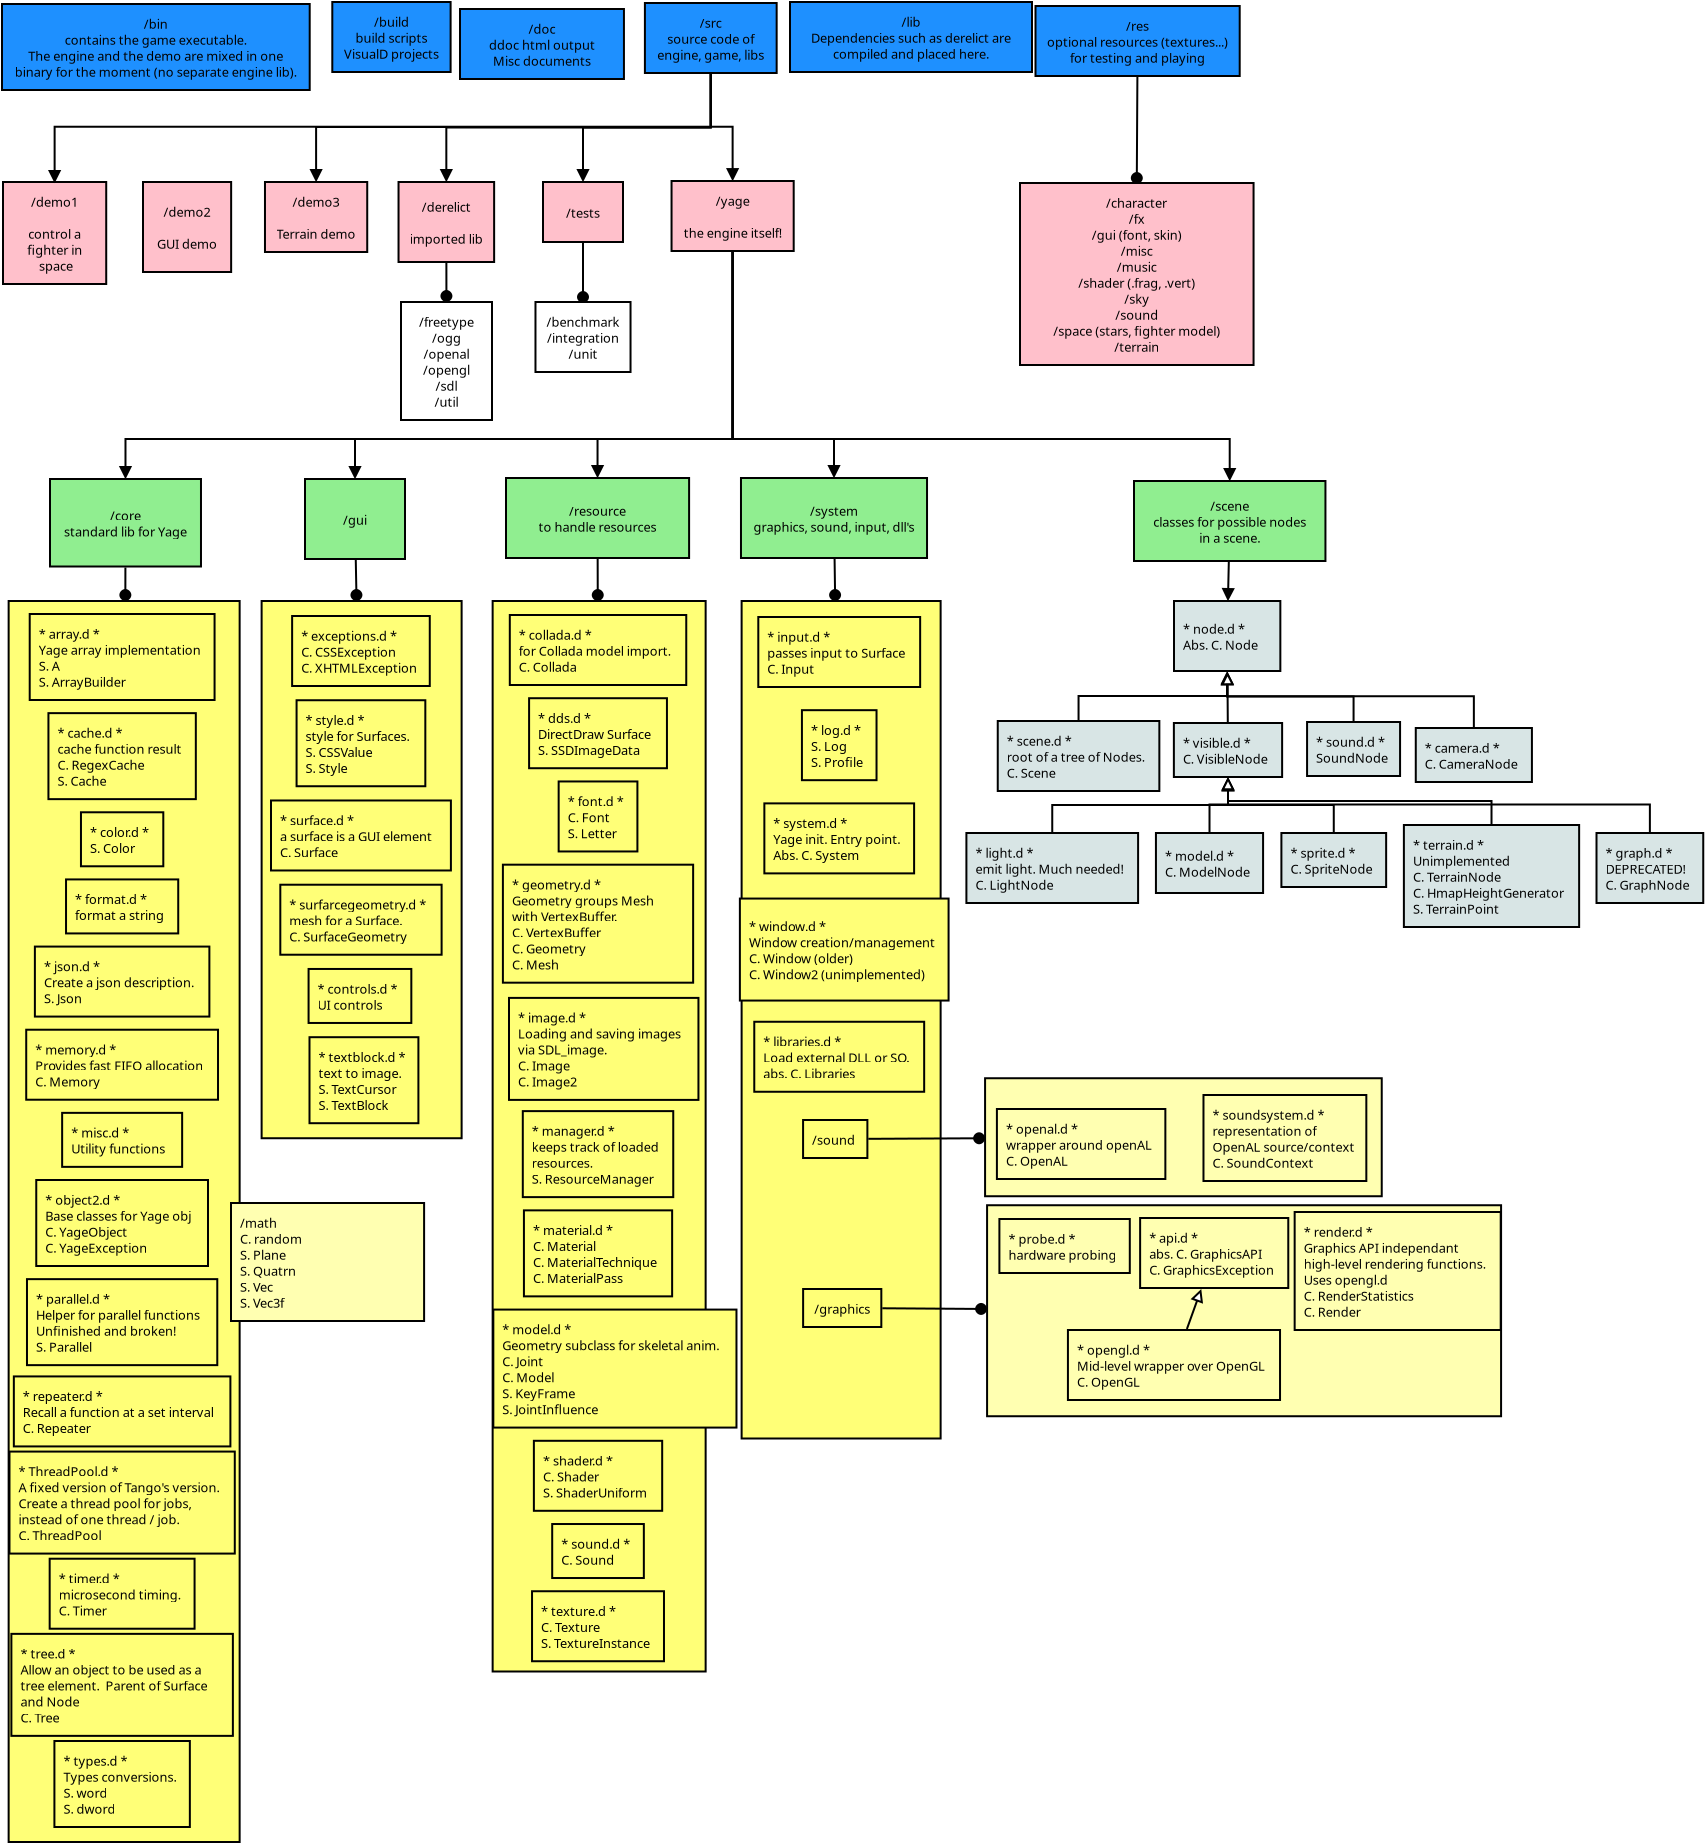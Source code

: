 <?xml version="1.0" encoding="UTF-8"?>
<dia:diagram xmlns:dia="http://www.lysator.liu.se/~alla/dia/">
  <dia:layer name="Background" visible="true" active="true">
    <dia:object type="Flowchart - Box" version="0" id="O0">
      <dia:attribute name="obj_pos">
        <dia:point val="50.104,56.962"/>
      </dia:attribute>
      <dia:attribute name="obj_bb">
        <dia:rectangle val="50.054,56.913;69.988,62.913"/>
      </dia:attribute>
      <dia:attribute name="elem_corner">
        <dia:point val="50.104,56.962"/>
      </dia:attribute>
      <dia:attribute name="elem_width">
        <dia:real val="19.833"/>
      </dia:attribute>
      <dia:attribute name="elem_height">
        <dia:real val="5.9"/>
      </dia:attribute>
      <dia:attribute name="inner_color">
        <dia:color val="#ffffb1"/>
      </dia:attribute>
      <dia:attribute name="show_background">
        <dia:boolean val="true"/>
      </dia:attribute>
      <dia:attribute name="padding">
        <dia:real val="0.5"/>
      </dia:attribute>
      <dia:attribute name="text">
        <dia:composite type="text">
          <dia:attribute name="string">
            <dia:string>##</dia:string>
          </dia:attribute>
          <dia:attribute name="font">
            <dia:font family="sans" style="0" name="Helvetica"/>
          </dia:attribute>
          <dia:attribute name="height">
            <dia:real val="0.8"/>
          </dia:attribute>
          <dia:attribute name="pos">
            <dia:point val="60.021,60.153"/>
          </dia:attribute>
          <dia:attribute name="color">
            <dia:color val="#000000"/>
          </dia:attribute>
          <dia:attribute name="alignment">
            <dia:enum val="1"/>
          </dia:attribute>
        </dia:composite>
      </dia:attribute>
    </dia:object>
    <dia:object type="Flowchart - Box" version="0" id="O1">
      <dia:attribute name="obj_pos">
        <dia:point val="50.204,63.312"/>
      </dia:attribute>
      <dia:attribute name="obj_bb">
        <dia:rectangle val="50.154,63.263;75.954,73.912"/>
      </dia:attribute>
      <dia:attribute name="elem_corner">
        <dia:point val="50.204,63.312"/>
      </dia:attribute>
      <dia:attribute name="elem_width">
        <dia:real val="25.7"/>
      </dia:attribute>
      <dia:attribute name="elem_height">
        <dia:real val="10.55"/>
      </dia:attribute>
      <dia:attribute name="inner_color">
        <dia:color val="#ffffb1"/>
      </dia:attribute>
      <dia:attribute name="show_background">
        <dia:boolean val="true"/>
      </dia:attribute>
      <dia:attribute name="padding">
        <dia:real val="0.5"/>
      </dia:attribute>
      <dia:attribute name="text">
        <dia:composite type="text">
          <dia:attribute name="string">
            <dia:string>##</dia:string>
          </dia:attribute>
          <dia:attribute name="font">
            <dia:font family="sans" style="0" name="Helvetica"/>
          </dia:attribute>
          <dia:attribute name="height">
            <dia:real val="0.8"/>
          </dia:attribute>
          <dia:attribute name="pos">
            <dia:point val="63.054,68.828"/>
          </dia:attribute>
          <dia:attribute name="color">
            <dia:color val="#000000"/>
          </dia:attribute>
          <dia:attribute name="alignment">
            <dia:enum val="1"/>
          </dia:attribute>
        </dia:composite>
      </dia:attribute>
    </dia:object>
    <dia:object type="Flowchart - Box" version="0" id="O2">
      <dia:attribute name="obj_pos">
        <dia:point val="37.931,33.1"/>
      </dia:attribute>
      <dia:attribute name="obj_bb">
        <dia:rectangle val="37.882,33.05;47.931,75.025"/>
      </dia:attribute>
      <dia:attribute name="elem_corner">
        <dia:point val="37.931,33.1"/>
      </dia:attribute>
      <dia:attribute name="elem_width">
        <dia:real val="9.95"/>
      </dia:attribute>
      <dia:attribute name="elem_height">
        <dia:real val="41.875"/>
      </dia:attribute>
      <dia:attribute name="inner_color">
        <dia:color val="#ffff77"/>
      </dia:attribute>
      <dia:attribute name="show_background">
        <dia:boolean val="true"/>
      </dia:attribute>
      <dia:attribute name="padding">
        <dia:real val="0.5"/>
      </dia:attribute>
      <dia:attribute name="text">
        <dia:composite type="text">
          <dia:attribute name="string">
            <dia:string>##</dia:string>
          </dia:attribute>
          <dia:attribute name="font">
            <dia:font family="sans" style="0" name="Helvetica"/>
          </dia:attribute>
          <dia:attribute name="height">
            <dia:real val="0.8"/>
          </dia:attribute>
          <dia:attribute name="pos">
            <dia:point val="42.907,54.278"/>
          </dia:attribute>
          <dia:attribute name="color">
            <dia:color val="#000000"/>
          </dia:attribute>
          <dia:attribute name="alignment">
            <dia:enum val="1"/>
          </dia:attribute>
        </dia:composite>
      </dia:attribute>
    </dia:object>
    <dia:object type="Flowchart - Box" version="0" id="O3">
      <dia:attribute name="obj_pos">
        <dia:point val="25.482,33.1"/>
      </dia:attribute>
      <dia:attribute name="obj_bb">
        <dia:rectangle val="25.431,33.05;36.181,86.675"/>
      </dia:attribute>
      <dia:attribute name="elem_corner">
        <dia:point val="25.482,33.1"/>
      </dia:attribute>
      <dia:attribute name="elem_width">
        <dia:real val="10.65"/>
      </dia:attribute>
      <dia:attribute name="elem_height">
        <dia:real val="53.525"/>
      </dia:attribute>
      <dia:attribute name="inner_color">
        <dia:color val="#ffff77"/>
      </dia:attribute>
      <dia:attribute name="show_background">
        <dia:boolean val="true"/>
      </dia:attribute>
      <dia:attribute name="padding">
        <dia:real val="0.5"/>
      </dia:attribute>
      <dia:attribute name="text">
        <dia:composite type="text">
          <dia:attribute name="string">
            <dia:string>##</dia:string>
          </dia:attribute>
          <dia:attribute name="font">
            <dia:font family="sans" style="0" name="Helvetica"/>
          </dia:attribute>
          <dia:attribute name="height">
            <dia:real val="0.8"/>
          </dia:attribute>
          <dia:attribute name="pos">
            <dia:point val="30.806,60.102"/>
          </dia:attribute>
          <dia:attribute name="color">
            <dia:color val="#000000"/>
          </dia:attribute>
          <dia:attribute name="alignment">
            <dia:enum val="1"/>
          </dia:attribute>
        </dia:composite>
      </dia:attribute>
    </dia:object>
    <dia:object type="Flowchart - Box" version="0" id="O4">
      <dia:attribute name="obj_pos">
        <dia:point val="13.931,33.1"/>
      </dia:attribute>
      <dia:attribute name="obj_bb">
        <dia:rectangle val="13.882,33.05;23.982,60.013"/>
      </dia:attribute>
      <dia:attribute name="elem_corner">
        <dia:point val="13.931,33.1"/>
      </dia:attribute>
      <dia:attribute name="elem_width">
        <dia:real val="10.0"/>
      </dia:attribute>
      <dia:attribute name="elem_height">
        <dia:real val="26.862"/>
      </dia:attribute>
      <dia:attribute name="inner_color">
        <dia:color val="#ffff77"/>
      </dia:attribute>
      <dia:attribute name="show_background">
        <dia:boolean val="true"/>
      </dia:attribute>
      <dia:attribute name="padding">
        <dia:real val="0.5"/>
      </dia:attribute>
      <dia:attribute name="text">
        <dia:composite type="text">
          <dia:attribute name="string">
            <dia:string>##</dia:string>
          </dia:attribute>
          <dia:attribute name="font">
            <dia:font family="sans" style="0" name="Helvetica"/>
          </dia:attribute>
          <dia:attribute name="height">
            <dia:real val="0.8"/>
          </dia:attribute>
          <dia:attribute name="pos">
            <dia:point val="18.931,46.771"/>
          </dia:attribute>
          <dia:attribute name="color">
            <dia:color val="#000000"/>
          </dia:attribute>
          <dia:attribute name="alignment">
            <dia:enum val="1"/>
          </dia:attribute>
        </dia:composite>
      </dia:attribute>
    </dia:object>
    <dia:object type="Flowchart - Box" version="0" id="O5">
      <dia:attribute name="obj_pos">
        <dia:point val="1.282,33.1"/>
      </dia:attribute>
      <dia:attribute name="obj_bb">
        <dia:rectangle val="1.232,33.05;12.882,95.2"/>
      </dia:attribute>
      <dia:attribute name="elem_corner">
        <dia:point val="1.282,33.1"/>
      </dia:attribute>
      <dia:attribute name="elem_width">
        <dia:real val="11.55"/>
      </dia:attribute>
      <dia:attribute name="elem_height">
        <dia:real val="62.05"/>
      </dia:attribute>
      <dia:attribute name="inner_color">
        <dia:color val="#ffff77"/>
      </dia:attribute>
      <dia:attribute name="show_background">
        <dia:boolean val="true"/>
      </dia:attribute>
      <dia:attribute name="padding">
        <dia:real val="0.5"/>
      </dia:attribute>
      <dia:attribute name="text">
        <dia:composite type="text">
          <dia:attribute name="string">
            <dia:string>##</dia:string>
          </dia:attribute>
          <dia:attribute name="font">
            <dia:font family="sans" style="0" name="Helvetica"/>
          </dia:attribute>
          <dia:attribute name="height">
            <dia:real val="0.8"/>
          </dia:attribute>
          <dia:attribute name="pos">
            <dia:point val="7.057,64.365"/>
          </dia:attribute>
          <dia:attribute name="color">
            <dia:color val="#000000"/>
          </dia:attribute>
          <dia:attribute name="alignment">
            <dia:enum val="1"/>
          </dia:attribute>
        </dia:composite>
      </dia:attribute>
    </dia:object>
    <dia:object type="Standard - Text" version="1" id="O6">
      <dia:attribute name="obj_pos">
        <dia:point val="10.8,4.169"/>
      </dia:attribute>
      <dia:attribute name="obj_bb">
        <dia:rectangle val="10.8,3.529;10.8,4.301"/>
      </dia:attribute>
      <dia:attribute name="text">
        <dia:composite type="text">
          <dia:attribute name="string">
            <dia:string>##</dia:string>
          </dia:attribute>
          <dia:attribute name="font">
            <dia:font family="sans" style="0" name="Helvetica"/>
          </dia:attribute>
          <dia:attribute name="height">
            <dia:real val="0.8"/>
          </dia:attribute>
          <dia:attribute name="pos">
            <dia:point val="10.8,4.169"/>
          </dia:attribute>
          <dia:attribute name="color">
            <dia:color val="#000000"/>
          </dia:attribute>
          <dia:attribute name="alignment">
            <dia:enum val="0"/>
          </dia:attribute>
        </dia:composite>
      </dia:attribute>
      <dia:attribute name="valign">
        <dia:enum val="3"/>
      </dia:attribute>
    </dia:object>
    <dia:object type="Standard - Text" version="1" id="O7">
      <dia:attribute name="obj_pos">
        <dia:point val="9.2,21.4"/>
      </dia:attribute>
      <dia:attribute name="obj_bb">
        <dia:rectangle val="9.2,20.76;9.2,21.532"/>
      </dia:attribute>
      <dia:attribute name="text">
        <dia:composite type="text">
          <dia:attribute name="string">
            <dia:string>##</dia:string>
          </dia:attribute>
          <dia:attribute name="font">
            <dia:font family="sans" style="0" name="Helvetica"/>
          </dia:attribute>
          <dia:attribute name="height">
            <dia:real val="0.8"/>
          </dia:attribute>
          <dia:attribute name="pos">
            <dia:point val="9.2,21.4"/>
          </dia:attribute>
          <dia:attribute name="color">
            <dia:color val="#000000"/>
          </dia:attribute>
          <dia:attribute name="alignment">
            <dia:enum val="0"/>
          </dia:attribute>
        </dia:composite>
      </dia:attribute>
      <dia:attribute name="valign">
        <dia:enum val="3"/>
      </dia:attribute>
    </dia:object>
    <dia:object type="Standard - Text" version="1" id="O8">
      <dia:attribute name="obj_pos">
        <dia:point val="12,3.85"/>
      </dia:attribute>
      <dia:attribute name="obj_bb">
        <dia:rectangle val="12,3.21;12,3.982"/>
      </dia:attribute>
      <dia:attribute name="text">
        <dia:composite type="text">
          <dia:attribute name="string">
            <dia:string>##</dia:string>
          </dia:attribute>
          <dia:attribute name="font">
            <dia:font family="sans" style="0" name="Helvetica"/>
          </dia:attribute>
          <dia:attribute name="height">
            <dia:real val="0.8"/>
          </dia:attribute>
          <dia:attribute name="pos">
            <dia:point val="12,3.85"/>
          </dia:attribute>
          <dia:attribute name="color">
            <dia:color val="#000000"/>
          </dia:attribute>
          <dia:attribute name="alignment">
            <dia:enum val="0"/>
          </dia:attribute>
        </dia:composite>
      </dia:attribute>
      <dia:attribute name="valign">
        <dia:enum val="3"/>
      </dia:attribute>
    </dia:object>
    <dia:object type="Standard - Text" version="1" id="O9">
      <dia:attribute name="obj_pos">
        <dia:point val="12.9,3.487"/>
      </dia:attribute>
      <dia:attribute name="obj_bb">
        <dia:rectangle val="12.9,2.848;12.9,3.62"/>
      </dia:attribute>
      <dia:attribute name="text">
        <dia:composite type="text">
          <dia:attribute name="string">
            <dia:string>##</dia:string>
          </dia:attribute>
          <dia:attribute name="font">
            <dia:font family="sans" style="0" name="Helvetica"/>
          </dia:attribute>
          <dia:attribute name="height">
            <dia:real val="0.8"/>
          </dia:attribute>
          <dia:attribute name="pos">
            <dia:point val="12.9,3.487"/>
          </dia:attribute>
          <dia:attribute name="color">
            <dia:color val="#000000"/>
          </dia:attribute>
          <dia:attribute name="alignment">
            <dia:enum val="0"/>
          </dia:attribute>
        </dia:composite>
      </dia:attribute>
      <dia:attribute name="valign">
        <dia:enum val="3"/>
      </dia:attribute>
    </dia:object>
    <dia:object type="Flowchart - Box" version="0" id="O10">
      <dia:attribute name="obj_pos">
        <dia:point val="51.85,12.2"/>
      </dia:attribute>
      <dia:attribute name="obj_bb">
        <dia:rectangle val="51.8,12.15;63.578,21.35"/>
      </dia:attribute>
      <dia:attribute name="elem_corner">
        <dia:point val="51.85,12.2"/>
      </dia:attribute>
      <dia:attribute name="elem_width">
        <dia:real val="11.678"/>
      </dia:attribute>
      <dia:attribute name="elem_height">
        <dia:real val="9.1"/>
      </dia:attribute>
      <dia:attribute name="inner_color">
        <dia:color val="#ffc0cb"/>
      </dia:attribute>
      <dia:attribute name="show_background">
        <dia:boolean val="true"/>
      </dia:attribute>
      <dia:attribute name="padding">
        <dia:real val="0.5"/>
      </dia:attribute>
      <dia:attribute name="text">
        <dia:composite type="text">
          <dia:attribute name="string">
            <dia:string>#/character
/fx
/gui (font, skin)
/misc
/music
/shader (.frag, .vert)
/sky
/sound
/space (stars, fighter model)
/terrain#</dia:string>
          </dia:attribute>
          <dia:attribute name="font">
            <dia:font family="sans" style="0" name="Helvetica"/>
          </dia:attribute>
          <dia:attribute name="height">
            <dia:real val="0.8"/>
          </dia:attribute>
          <dia:attribute name="pos">
            <dia:point val="57.689,13.39"/>
          </dia:attribute>
          <dia:attribute name="color">
            <dia:color val="#000000"/>
          </dia:attribute>
          <dia:attribute name="alignment">
            <dia:enum val="1"/>
          </dia:attribute>
        </dia:composite>
      </dia:attribute>
    </dia:object>
    <dia:object type="Flowchart - Box" version="0" id="O11">
      <dia:attribute name="obj_pos">
        <dia:point val="1,12.15"/>
      </dia:attribute>
      <dia:attribute name="obj_bb">
        <dia:rectangle val="0.95,12.1;6.211,17.3"/>
      </dia:attribute>
      <dia:attribute name="elem_corner">
        <dia:point val="1,12.15"/>
      </dia:attribute>
      <dia:attribute name="elem_width">
        <dia:real val="5.161"/>
      </dia:attribute>
      <dia:attribute name="elem_height">
        <dia:real val="5.1"/>
      </dia:attribute>
      <dia:attribute name="inner_color">
        <dia:color val="#ffc0cb"/>
      </dia:attribute>
      <dia:attribute name="show_background">
        <dia:boolean val="true"/>
      </dia:attribute>
      <dia:attribute name="padding">
        <dia:real val="0.5"/>
      </dia:attribute>
      <dia:attribute name="text">
        <dia:composite type="text">
          <dia:attribute name="string">
            <dia:string>#/demo1

control a
fighter in
 space#</dia:string>
          </dia:attribute>
          <dia:attribute name="font">
            <dia:font family="sans" style="0" name="Helvetica"/>
          </dia:attribute>
          <dia:attribute name="height">
            <dia:real val="0.8"/>
          </dia:attribute>
          <dia:attribute name="pos">
            <dia:point val="3.581,13.34"/>
          </dia:attribute>
          <dia:attribute name="color">
            <dia:color val="#000000"/>
          </dia:attribute>
          <dia:attribute name="alignment">
            <dia:enum val="1"/>
          </dia:attribute>
        </dia:composite>
      </dia:attribute>
    </dia:object>
    <dia:object type="Standard - Line" version="0" id="O12">
      <dia:attribute name="obj_pos">
        <dia:point val="57.719,6.9"/>
      </dia:attribute>
      <dia:attribute name="obj_bb">
        <dia:rectangle val="57.369,6.849;58.011,12.271"/>
      </dia:attribute>
      <dia:attribute name="conn_endpoints">
        <dia:point val="57.719,6.9"/>
        <dia:point val="57.689,12.2"/>
      </dia:attribute>
      <dia:attribute name="numcp">
        <dia:int val="1"/>
      </dia:attribute>
      <dia:attribute name="end_arrow">
        <dia:enum val="8"/>
      </dia:attribute>
      <dia:attribute name="end_arrow_length">
        <dia:real val="0.5"/>
      </dia:attribute>
      <dia:attribute name="end_arrow_width">
        <dia:real val="0.5"/>
      </dia:attribute>
      <dia:connections>
        <dia:connection handle="0" to="O101" connection="16"/>
        <dia:connection handle="1" to="O10" connection="2"/>
      </dia:connections>
    </dia:object>
    <dia:object type="Standard - ZigZagLine" version="1" id="O13">
      <dia:attribute name="obj_pos">
        <dia:point val="36.389,6.749"/>
      </dia:attribute>
      <dia:attribute name="obj_bb">
        <dia:rectangle val="3.25,6.699;36.439,12.262"/>
      </dia:attribute>
      <dia:attribute name="orth_points">
        <dia:point val="36.389,6.749"/>
        <dia:point val="36.389,9.387"/>
        <dia:point val="3.581,9.387"/>
        <dia:point val="3.581,12.15"/>
      </dia:attribute>
      <dia:attribute name="orth_orient">
        <dia:enum val="1"/>
        <dia:enum val="0"/>
        <dia:enum val="1"/>
      </dia:attribute>
      <dia:attribute name="autorouting">
        <dia:boolean val="false"/>
      </dia:attribute>
      <dia:attribute name="end_arrow">
        <dia:enum val="3"/>
      </dia:attribute>
      <dia:attribute name="end_arrow_length">
        <dia:real val="0.5"/>
      </dia:attribute>
      <dia:attribute name="end_arrow_width">
        <dia:real val="0.5"/>
      </dia:attribute>
      <dia:connections>
        <dia:connection handle="0" to="O99" connection="16"/>
        <dia:connection handle="1" to="O11" connection="2"/>
      </dia:connections>
    </dia:object>
    <dia:object type="Flowchart - Box" version="0" id="O14">
      <dia:attribute name="obj_pos">
        <dia:point val="8,12.15"/>
      </dia:attribute>
      <dia:attribute name="obj_bb">
        <dia:rectangle val="7.95,12.1;12.457,16.7"/>
      </dia:attribute>
      <dia:attribute name="elem_corner">
        <dia:point val="8,12.15"/>
      </dia:attribute>
      <dia:attribute name="elem_width">
        <dia:real val="4.407"/>
      </dia:attribute>
      <dia:attribute name="elem_height">
        <dia:real val="4.5"/>
      </dia:attribute>
      <dia:attribute name="inner_color">
        <dia:color val="#ffc0cb"/>
      </dia:attribute>
      <dia:attribute name="show_background">
        <dia:boolean val="true"/>
      </dia:attribute>
      <dia:attribute name="padding">
        <dia:real val="0.5"/>
      </dia:attribute>
      <dia:attribute name="text">
        <dia:composite type="text">
          <dia:attribute name="string">
            <dia:string>#/demo2

GUI demo#</dia:string>
          </dia:attribute>
          <dia:attribute name="font">
            <dia:font family="sans" style="0" name="Helvetica"/>
          </dia:attribute>
          <dia:attribute name="height">
            <dia:real val="0.8"/>
          </dia:attribute>
          <dia:attribute name="pos">
            <dia:point val="10.204,13.84"/>
          </dia:attribute>
          <dia:attribute name="color">
            <dia:color val="#000000"/>
          </dia:attribute>
          <dia:attribute name="alignment">
            <dia:enum val="1"/>
          </dia:attribute>
        </dia:composite>
      </dia:attribute>
    </dia:object>
    <dia:object type="Flowchart - Box" version="0" id="O15">
      <dia:attribute name="obj_pos">
        <dia:point val="14.2,12.15"/>
      </dia:attribute>
      <dia:attribute name="obj_bb">
        <dia:rectangle val="14.15,12.1;19.16,15.7"/>
      </dia:attribute>
      <dia:attribute name="elem_corner">
        <dia:point val="14.2,12.15"/>
      </dia:attribute>
      <dia:attribute name="elem_width">
        <dia:real val="4.91"/>
      </dia:attribute>
      <dia:attribute name="elem_height">
        <dia:real val="3.5"/>
      </dia:attribute>
      <dia:attribute name="inner_color">
        <dia:color val="#ffc0cb"/>
      </dia:attribute>
      <dia:attribute name="show_background">
        <dia:boolean val="true"/>
      </dia:attribute>
      <dia:attribute name="padding">
        <dia:real val="0.5"/>
      </dia:attribute>
      <dia:attribute name="text">
        <dia:composite type="text">
          <dia:attribute name="string">
            <dia:string>#/demo3

Terrain demo#</dia:string>
          </dia:attribute>
          <dia:attribute name="font">
            <dia:font family="sans" style="0" name="Helvetica"/>
          </dia:attribute>
          <dia:attribute name="height">
            <dia:real val="0.8"/>
          </dia:attribute>
          <dia:attribute name="pos">
            <dia:point val="16.655,13.34"/>
          </dia:attribute>
          <dia:attribute name="color">
            <dia:color val="#000000"/>
          </dia:attribute>
          <dia:attribute name="alignment">
            <dia:enum val="1"/>
          </dia:attribute>
        </dia:composite>
      </dia:attribute>
    </dia:object>
    <dia:object type="Flowchart - Box" version="0" id="O16">
      <dia:attribute name="obj_pos">
        <dia:point val="20.85,12.15"/>
      </dia:attribute>
      <dia:attribute name="obj_bb">
        <dia:rectangle val="20.8,12.1;25.532,16.2"/>
      </dia:attribute>
      <dia:attribute name="elem_corner">
        <dia:point val="20.85,12.15"/>
      </dia:attribute>
      <dia:attribute name="elem_width">
        <dia:real val="4.633"/>
      </dia:attribute>
      <dia:attribute name="elem_height">
        <dia:real val="4"/>
      </dia:attribute>
      <dia:attribute name="inner_color">
        <dia:color val="#ffc0cb"/>
      </dia:attribute>
      <dia:attribute name="show_background">
        <dia:boolean val="true"/>
      </dia:attribute>
      <dia:attribute name="padding">
        <dia:real val="0.5"/>
      </dia:attribute>
      <dia:attribute name="text">
        <dia:composite type="text">
          <dia:attribute name="string">
            <dia:string>#/derelict

imported lib#</dia:string>
          </dia:attribute>
          <dia:attribute name="font">
            <dia:font family="sans" style="0" name="Helvetica"/>
          </dia:attribute>
          <dia:attribute name="height">
            <dia:real val="0.8"/>
          </dia:attribute>
          <dia:attribute name="pos">
            <dia:point val="23.166,13.59"/>
          </dia:attribute>
          <dia:attribute name="color">
            <dia:color val="#000000"/>
          </dia:attribute>
          <dia:attribute name="alignment">
            <dia:enum val="1"/>
          </dia:attribute>
        </dia:composite>
      </dia:attribute>
    </dia:object>
    <dia:object type="Flowchart - Box" version="0" id="O17">
      <dia:attribute name="obj_pos">
        <dia:point val="28,12.15"/>
      </dia:attribute>
      <dia:attribute name="obj_bb">
        <dia:rectangle val="27.95,12.1;32.05,15.2"/>
      </dia:attribute>
      <dia:attribute name="elem_corner">
        <dia:point val="28,12.15"/>
      </dia:attribute>
      <dia:attribute name="elem_width">
        <dia:real val="4"/>
      </dia:attribute>
      <dia:attribute name="elem_height">
        <dia:real val="3"/>
      </dia:attribute>
      <dia:attribute name="inner_color">
        <dia:color val="#ffc0cb"/>
      </dia:attribute>
      <dia:attribute name="show_background">
        <dia:boolean val="true"/>
      </dia:attribute>
      <dia:attribute name="padding">
        <dia:real val="0.5"/>
      </dia:attribute>
      <dia:attribute name="text">
        <dia:composite type="text">
          <dia:attribute name="string">
            <dia:string>#/tests#</dia:string>
          </dia:attribute>
          <dia:attribute name="font">
            <dia:font family="sans" style="0" name="Helvetica"/>
          </dia:attribute>
          <dia:attribute name="height">
            <dia:real val="0.8"/>
          </dia:attribute>
          <dia:attribute name="pos">
            <dia:point val="30,13.89"/>
          </dia:attribute>
          <dia:attribute name="color">
            <dia:color val="#000000"/>
          </dia:attribute>
          <dia:attribute name="alignment">
            <dia:enum val="1"/>
          </dia:attribute>
        </dia:composite>
      </dia:attribute>
    </dia:object>
    <dia:object type="Flowchart - Box" version="0" id="O18">
      <dia:attribute name="obj_pos">
        <dia:point val="20.9,18.15"/>
      </dia:attribute>
      <dia:attribute name="obj_bb">
        <dia:rectangle val="20.85,18.1;25.5,24.1"/>
      </dia:attribute>
      <dia:attribute name="elem_corner">
        <dia:point val="20.9,18.15"/>
      </dia:attribute>
      <dia:attribute name="elem_width">
        <dia:real val="4.55"/>
      </dia:attribute>
      <dia:attribute name="elem_height">
        <dia:real val="5.9"/>
      </dia:attribute>
      <dia:attribute name="show_background">
        <dia:boolean val="true"/>
      </dia:attribute>
      <dia:attribute name="padding">
        <dia:real val="0.5"/>
      </dia:attribute>
      <dia:attribute name="text">
        <dia:composite type="text">
          <dia:attribute name="string">
            <dia:string>#/freetype
/ogg
/openal
/opengl
/sdl
/util#</dia:string>
          </dia:attribute>
          <dia:attribute name="font">
            <dia:font family="sans" style="0" name="Helvetica"/>
          </dia:attribute>
          <dia:attribute name="height">
            <dia:real val="0.8"/>
          </dia:attribute>
          <dia:attribute name="pos">
            <dia:point val="23.175,19.34"/>
          </dia:attribute>
          <dia:attribute name="color">
            <dia:color val="#000000"/>
          </dia:attribute>
          <dia:attribute name="alignment">
            <dia:enum val="1"/>
          </dia:attribute>
        </dia:composite>
      </dia:attribute>
    </dia:object>
    <dia:object type="Flowchart - Box" version="0" id="O19">
      <dia:attribute name="obj_pos">
        <dia:point val="34.45,12.1"/>
      </dia:attribute>
      <dia:attribute name="obj_bb">
        <dia:rectangle val="34.4,12.05;40.562,15.65"/>
      </dia:attribute>
      <dia:attribute name="elem_corner">
        <dia:point val="34.45,12.1"/>
      </dia:attribute>
      <dia:attribute name="elem_width">
        <dia:real val="6.062"/>
      </dia:attribute>
      <dia:attribute name="elem_height">
        <dia:real val="3.5"/>
      </dia:attribute>
      <dia:attribute name="inner_color">
        <dia:color val="#ffc0cb"/>
      </dia:attribute>
      <dia:attribute name="show_background">
        <dia:boolean val="true"/>
      </dia:attribute>
      <dia:attribute name="padding">
        <dia:real val="0.5"/>
      </dia:attribute>
      <dia:attribute name="text">
        <dia:composite type="text">
          <dia:attribute name="string">
            <dia:string>#/yage

the engine itself!#</dia:string>
          </dia:attribute>
          <dia:attribute name="font">
            <dia:font family="sans" style="0" name="Helvetica"/>
          </dia:attribute>
          <dia:attribute name="height">
            <dia:real val="0.8"/>
          </dia:attribute>
          <dia:attribute name="pos">
            <dia:point val="37.481,13.29"/>
          </dia:attribute>
          <dia:attribute name="color">
            <dia:color val="#000000"/>
          </dia:attribute>
          <dia:attribute name="alignment">
            <dia:enum val="1"/>
          </dia:attribute>
        </dia:composite>
      </dia:attribute>
    </dia:object>
    <dia:object type="Flowchart - Box" version="0" id="O20">
      <dia:attribute name="obj_pos">
        <dia:point val="27.7,18.15"/>
      </dia:attribute>
      <dia:attribute name="obj_bb">
        <dia:rectangle val="27.65,18.1;32.35,21.7"/>
      </dia:attribute>
      <dia:attribute name="elem_corner">
        <dia:point val="27.7,18.15"/>
      </dia:attribute>
      <dia:attribute name="elem_width">
        <dia:real val="4.6"/>
      </dia:attribute>
      <dia:attribute name="elem_height">
        <dia:real val="3.5"/>
      </dia:attribute>
      <dia:attribute name="show_background">
        <dia:boolean val="true"/>
      </dia:attribute>
      <dia:attribute name="padding">
        <dia:real val="0.5"/>
      </dia:attribute>
      <dia:attribute name="text">
        <dia:composite type="text">
          <dia:attribute name="string">
            <dia:string>#/benchmark
/integration
/unit#</dia:string>
          </dia:attribute>
          <dia:attribute name="font">
            <dia:font family="sans" style="0" name="Helvetica"/>
          </dia:attribute>
          <dia:attribute name="height">
            <dia:real val="0.8"/>
          </dia:attribute>
          <dia:attribute name="pos">
            <dia:point val="30,19.34"/>
          </dia:attribute>
          <dia:attribute name="color">
            <dia:color val="#000000"/>
          </dia:attribute>
          <dia:attribute name="alignment">
            <dia:enum val="1"/>
          </dia:attribute>
        </dia:composite>
      </dia:attribute>
    </dia:object>
    <dia:object type="Standard - Line" version="0" id="O21">
      <dia:attribute name="obj_pos">
        <dia:point val="30,15.15"/>
      </dia:attribute>
      <dia:attribute name="obj_bb">
        <dia:rectangle val="29.679,15.1;30.321,18.221"/>
      </dia:attribute>
      <dia:attribute name="conn_endpoints">
        <dia:point val="30,15.15"/>
        <dia:point val="30,18.15"/>
      </dia:attribute>
      <dia:attribute name="numcp">
        <dia:int val="1"/>
      </dia:attribute>
      <dia:attribute name="end_arrow">
        <dia:enum val="8"/>
      </dia:attribute>
      <dia:attribute name="end_arrow_length">
        <dia:real val="0.5"/>
      </dia:attribute>
      <dia:attribute name="end_arrow_width">
        <dia:real val="0.5"/>
      </dia:attribute>
      <dia:connections>
        <dia:connection handle="0" to="O17" connection="13"/>
        <dia:connection handle="1" to="O20" connection="2"/>
      </dia:connections>
    </dia:object>
    <dia:object type="Standard - Line" version="0" id="O22">
      <dia:attribute name="obj_pos">
        <dia:point val="23.169,16.2"/>
      </dia:attribute>
      <dia:attribute name="obj_bb">
        <dia:rectangle val="22.85,16.15;23.492,18.17"/>
      </dia:attribute>
      <dia:attribute name="conn_endpoints">
        <dia:point val="23.169,16.2"/>
        <dia:point val="23.171,18.1"/>
      </dia:attribute>
      <dia:attribute name="numcp">
        <dia:int val="1"/>
      </dia:attribute>
      <dia:attribute name="end_arrow">
        <dia:enum val="8"/>
      </dia:attribute>
      <dia:attribute name="end_arrow_length">
        <dia:real val="0.5"/>
      </dia:attribute>
      <dia:attribute name="end_arrow_width">
        <dia:real val="0.5"/>
      </dia:attribute>
      <dia:connections>
        <dia:connection handle="0" to="O16" connection="16"/>
        <dia:connection handle="1" to="O18" connection="16"/>
      </dia:connections>
    </dia:object>
    <dia:object type="Flowchart - Box" version="0" id="O23">
      <dia:attribute name="obj_pos">
        <dia:point val="3.35,27"/>
      </dia:attribute>
      <dia:attribute name="obj_bb">
        <dia:rectangle val="3.3,26.95;10.949,31.425"/>
      </dia:attribute>
      <dia:attribute name="elem_corner">
        <dia:point val="3.35,27"/>
      </dia:attribute>
      <dia:attribute name="elem_width">
        <dia:real val="7.549"/>
      </dia:attribute>
      <dia:attribute name="elem_height">
        <dia:real val="4.375"/>
      </dia:attribute>
      <dia:attribute name="inner_color">
        <dia:color val="#90ee90"/>
      </dia:attribute>
      <dia:attribute name="show_background">
        <dia:boolean val="true"/>
      </dia:attribute>
      <dia:attribute name="padding">
        <dia:real val="0.5"/>
      </dia:attribute>
      <dia:attribute name="text">
        <dia:composite type="text">
          <dia:attribute name="string">
            <dia:string>#/core
standard lib for Yage#</dia:string>
          </dia:attribute>
          <dia:attribute name="font">
            <dia:font family="sans" style="0" name="Helvetica"/>
          </dia:attribute>
          <dia:attribute name="height">
            <dia:real val="0.8"/>
          </dia:attribute>
          <dia:attribute name="pos">
            <dia:point val="7.124,29.027"/>
          </dia:attribute>
          <dia:attribute name="color">
            <dia:color val="#000000"/>
          </dia:attribute>
          <dia:attribute name="alignment">
            <dia:enum val="1"/>
          </dia:attribute>
        </dia:composite>
      </dia:attribute>
    </dia:object>
    <dia:object type="Flowchart - Box" version="0" id="O24">
      <dia:attribute name="obj_pos">
        <dia:point val="16.1,27"/>
      </dia:attribute>
      <dia:attribute name="obj_bb">
        <dia:rectangle val="16.05,26.95;21.15,31.05"/>
      </dia:attribute>
      <dia:attribute name="elem_corner">
        <dia:point val="16.1,27"/>
      </dia:attribute>
      <dia:attribute name="elem_width">
        <dia:real val="5"/>
      </dia:attribute>
      <dia:attribute name="elem_height">
        <dia:real val="4"/>
      </dia:attribute>
      <dia:attribute name="inner_color">
        <dia:color val="#90ee90"/>
      </dia:attribute>
      <dia:attribute name="show_background">
        <dia:boolean val="true"/>
      </dia:attribute>
      <dia:attribute name="padding">
        <dia:real val="0.5"/>
      </dia:attribute>
      <dia:attribute name="text">
        <dia:composite type="text">
          <dia:attribute name="string">
            <dia:string>#/gui#</dia:string>
          </dia:attribute>
          <dia:attribute name="font">
            <dia:font family="sans" style="0" name="Helvetica"/>
          </dia:attribute>
          <dia:attribute name="height">
            <dia:real val="0.8"/>
          </dia:attribute>
          <dia:attribute name="pos">
            <dia:point val="18.6,29.24"/>
          </dia:attribute>
          <dia:attribute name="color">
            <dia:color val="#000000"/>
          </dia:attribute>
          <dia:attribute name="alignment">
            <dia:enum val="1"/>
          </dia:attribute>
        </dia:composite>
      </dia:attribute>
    </dia:object>
    <dia:object type="Flowchart - Box" version="0" id="O25">
      <dia:attribute name="obj_pos">
        <dia:point val="26.15,26.95"/>
      </dia:attribute>
      <dia:attribute name="obj_bb">
        <dia:rectangle val="26.1,26.9;35.355,31"/>
      </dia:attribute>
      <dia:attribute name="elem_corner">
        <dia:point val="26.15,26.95"/>
      </dia:attribute>
      <dia:attribute name="elem_width">
        <dia:real val="9.155"/>
      </dia:attribute>
      <dia:attribute name="elem_height">
        <dia:real val="4"/>
      </dia:attribute>
      <dia:attribute name="inner_color">
        <dia:color val="#90ee90"/>
      </dia:attribute>
      <dia:attribute name="show_background">
        <dia:boolean val="true"/>
      </dia:attribute>
      <dia:attribute name="padding">
        <dia:real val="0.5"/>
      </dia:attribute>
      <dia:attribute name="text">
        <dia:composite type="text">
          <dia:attribute name="string">
            <dia:string>#/resource
to handle resources#</dia:string>
          </dia:attribute>
          <dia:attribute name="font">
            <dia:font family="sans" style="0" name="Helvetica"/>
          </dia:attribute>
          <dia:attribute name="height">
            <dia:real val="0.8"/>
          </dia:attribute>
          <dia:attribute name="pos">
            <dia:point val="30.727,28.79"/>
          </dia:attribute>
          <dia:attribute name="color">
            <dia:color val="#000000"/>
          </dia:attribute>
          <dia:attribute name="alignment">
            <dia:enum val="1"/>
          </dia:attribute>
        </dia:composite>
      </dia:attribute>
    </dia:object>
    <dia:object type="Flowchart - Box" version="0" id="O26">
      <dia:attribute name="obj_pos">
        <dia:point val="57.55,27.1"/>
      </dia:attribute>
      <dia:attribute name="obj_bb">
        <dia:rectangle val="57.5,27.05;67.172,31.15"/>
      </dia:attribute>
      <dia:attribute name="elem_corner">
        <dia:point val="57.55,27.1"/>
      </dia:attribute>
      <dia:attribute name="elem_width">
        <dia:real val="9.572"/>
      </dia:attribute>
      <dia:attribute name="elem_height">
        <dia:real val="4"/>
      </dia:attribute>
      <dia:attribute name="inner_color">
        <dia:color val="#90ee90"/>
      </dia:attribute>
      <dia:attribute name="show_background">
        <dia:boolean val="true"/>
      </dia:attribute>
      <dia:attribute name="padding">
        <dia:real val="0.5"/>
      </dia:attribute>
      <dia:attribute name="text">
        <dia:composite type="text">
          <dia:attribute name="string">
            <dia:string>#/scene
classes for possible nodes
in a scene.#</dia:string>
          </dia:attribute>
          <dia:attribute name="font">
            <dia:font family="sans" style="0" name="Helvetica"/>
          </dia:attribute>
          <dia:attribute name="height">
            <dia:real val="0.8"/>
          </dia:attribute>
          <dia:attribute name="pos">
            <dia:point val="62.336,28.54"/>
          </dia:attribute>
          <dia:attribute name="color">
            <dia:color val="#000000"/>
          </dia:attribute>
          <dia:attribute name="alignment">
            <dia:enum val="1"/>
          </dia:attribute>
        </dia:composite>
      </dia:attribute>
    </dia:object>
    <dia:object type="Flowchart - Box" version="0" id="O27">
      <dia:attribute name="obj_pos">
        <dia:point val="38.125,26.95"/>
      </dia:attribute>
      <dia:attribute name="obj_bb">
        <dia:rectangle val="38.075,26.9;47.025,31"/>
      </dia:attribute>
      <dia:attribute name="elem_corner">
        <dia:point val="38.125,26.95"/>
      </dia:attribute>
      <dia:attribute name="elem_width">
        <dia:real val="8.85"/>
      </dia:attribute>
      <dia:attribute name="elem_height">
        <dia:real val="4"/>
      </dia:attribute>
      <dia:attribute name="inner_color">
        <dia:color val="#90ee90"/>
      </dia:attribute>
      <dia:attribute name="show_background">
        <dia:boolean val="true"/>
      </dia:attribute>
      <dia:attribute name="padding">
        <dia:real val="0.5"/>
      </dia:attribute>
      <dia:attribute name="text">
        <dia:composite type="text">
          <dia:attribute name="string">
            <dia:string>#/system
graphics, sound, input, dll's#</dia:string>
          </dia:attribute>
          <dia:attribute name="font">
            <dia:font family="sans" style="0" name="Helvetica"/>
          </dia:attribute>
          <dia:attribute name="height">
            <dia:real val="0.8"/>
          </dia:attribute>
          <dia:attribute name="pos">
            <dia:point val="42.55,28.79"/>
          </dia:attribute>
          <dia:attribute name="color">
            <dia:color val="#000000"/>
          </dia:attribute>
          <dia:attribute name="alignment">
            <dia:enum val="1"/>
          </dia:attribute>
        </dia:composite>
      </dia:attribute>
    </dia:object>
    <dia:object type="Standard - ZigZagLine" version="1" id="O28">
      <dia:attribute name="obj_pos">
        <dia:point val="37.481,15.6"/>
      </dia:attribute>
      <dia:attribute name="obj_bb">
        <dia:rectangle val="6.793,15.55;37.531,27.062"/>
      </dia:attribute>
      <dia:attribute name="orth_points">
        <dia:point val="37.481,15.6"/>
        <dia:point val="37.481,25"/>
        <dia:point val="7.124,25"/>
        <dia:point val="7.124,26.95"/>
      </dia:attribute>
      <dia:attribute name="orth_orient">
        <dia:enum val="1"/>
        <dia:enum val="0"/>
        <dia:enum val="1"/>
      </dia:attribute>
      <dia:attribute name="autorouting">
        <dia:boolean val="false"/>
      </dia:attribute>
      <dia:attribute name="end_arrow">
        <dia:enum val="3"/>
      </dia:attribute>
      <dia:attribute name="end_arrow_length">
        <dia:real val="0.5"/>
      </dia:attribute>
      <dia:attribute name="end_arrow_width">
        <dia:real val="0.5"/>
      </dia:attribute>
      <dia:connections>
        <dia:connection handle="0" to="O19" connection="13"/>
        <dia:connection handle="1" to="O23" connection="16"/>
      </dia:connections>
    </dia:object>
    <dia:object type="Standard - ZigZagLine" version="1" id="O29">
      <dia:attribute name="obj_pos">
        <dia:point val="37.481,15.6"/>
      </dia:attribute>
      <dia:attribute name="obj_bb">
        <dia:rectangle val="18.269,15.55;37.531,27.063"/>
      </dia:attribute>
      <dia:attribute name="orth_points">
        <dia:point val="37.481,15.6"/>
        <dia:point val="37.481,25"/>
        <dia:point val="18.6,25"/>
        <dia:point val="18.6,26.951"/>
      </dia:attribute>
      <dia:attribute name="orth_orient">
        <dia:enum val="1"/>
        <dia:enum val="0"/>
        <dia:enum val="1"/>
      </dia:attribute>
      <dia:attribute name="autorouting">
        <dia:boolean val="false"/>
      </dia:attribute>
      <dia:attribute name="end_arrow">
        <dia:enum val="3"/>
      </dia:attribute>
      <dia:attribute name="end_arrow_length">
        <dia:real val="0.5"/>
      </dia:attribute>
      <dia:attribute name="end_arrow_width">
        <dia:real val="0.5"/>
      </dia:attribute>
      <dia:connections>
        <dia:connection handle="0" to="O19" connection="13"/>
        <dia:connection handle="1" to="O24" connection="16"/>
      </dia:connections>
    </dia:object>
    <dia:object type="Standard - ZigZagLine" version="1" id="O30">
      <dia:attribute name="obj_pos">
        <dia:point val="37.481,15.6"/>
      </dia:attribute>
      <dia:attribute name="obj_bb">
        <dia:rectangle val="30.397,15.55;37.531,27.012"/>
      </dia:attribute>
      <dia:attribute name="orth_points">
        <dia:point val="37.481,15.6"/>
        <dia:point val="37.481,25"/>
        <dia:point val="30.727,25"/>
        <dia:point val="30.727,26.901"/>
      </dia:attribute>
      <dia:attribute name="orth_orient">
        <dia:enum val="1"/>
        <dia:enum val="0"/>
        <dia:enum val="1"/>
      </dia:attribute>
      <dia:attribute name="autorouting">
        <dia:boolean val="false"/>
      </dia:attribute>
      <dia:attribute name="end_arrow">
        <dia:enum val="3"/>
      </dia:attribute>
      <dia:attribute name="end_arrow_length">
        <dia:real val="0.5"/>
      </dia:attribute>
      <dia:attribute name="end_arrow_width">
        <dia:real val="0.5"/>
      </dia:attribute>
      <dia:connections>
        <dia:connection handle="0" to="O19" connection="13"/>
        <dia:connection handle="1" to="O25" connection="16"/>
      </dia:connections>
    </dia:object>
    <dia:object type="Standard - ZigZagLine" version="1" id="O31">
      <dia:attribute name="obj_pos">
        <dia:point val="37.481,15.6"/>
      </dia:attribute>
      <dia:attribute name="obj_bb">
        <dia:rectangle val="37.431,15.55;62.667,27.162"/>
      </dia:attribute>
      <dia:attribute name="orth_points">
        <dia:point val="37.481,15.6"/>
        <dia:point val="37.481,25"/>
        <dia:point val="62.336,25"/>
        <dia:point val="62.336,27.05"/>
      </dia:attribute>
      <dia:attribute name="orth_orient">
        <dia:enum val="1"/>
        <dia:enum val="0"/>
        <dia:enum val="1"/>
      </dia:attribute>
      <dia:attribute name="autorouting">
        <dia:boolean val="false"/>
      </dia:attribute>
      <dia:attribute name="end_arrow">
        <dia:enum val="3"/>
      </dia:attribute>
      <dia:attribute name="end_arrow_length">
        <dia:real val="0.5"/>
      </dia:attribute>
      <dia:attribute name="end_arrow_width">
        <dia:real val="0.5"/>
      </dia:attribute>
      <dia:connections>
        <dia:connection handle="0" to="O19" connection="13"/>
        <dia:connection handle="1" to="O26" connection="16"/>
      </dia:connections>
    </dia:object>
    <dia:object type="Standard - ZigZagLine" version="1" id="O32">
      <dia:attribute name="obj_pos">
        <dia:point val="37.481,15.65"/>
      </dia:attribute>
      <dia:attribute name="obj_bb">
        <dia:rectangle val="37.431,15.6;42.881,27.012"/>
      </dia:attribute>
      <dia:attribute name="orth_points">
        <dia:point val="37.481,15.65"/>
        <dia:point val="37.481,25"/>
        <dia:point val="42.55,25"/>
        <dia:point val="42.55,26.901"/>
      </dia:attribute>
      <dia:attribute name="orth_orient">
        <dia:enum val="1"/>
        <dia:enum val="0"/>
        <dia:enum val="1"/>
      </dia:attribute>
      <dia:attribute name="autorouting">
        <dia:boolean val="false"/>
      </dia:attribute>
      <dia:attribute name="end_arrow">
        <dia:enum val="3"/>
      </dia:attribute>
      <dia:attribute name="end_arrow_length">
        <dia:real val="0.5"/>
      </dia:attribute>
      <dia:attribute name="end_arrow_width">
        <dia:real val="0.5"/>
      </dia:attribute>
      <dia:connections>
        <dia:connection handle="0" to="O19" connection="16"/>
        <dia:connection handle="1" to="O27" connection="16"/>
      </dia:connections>
    </dia:object>
    <dia:object type="Flowchart - Box" version="0" id="O33">
      <dia:attribute name="obj_pos">
        <dia:point val="3.344,38.707"/>
      </dia:attribute>
      <dia:attribute name="obj_bb">
        <dia:rectangle val="3.294,38.657;10.619,43.057"/>
      </dia:attribute>
      <dia:attribute name="elem_corner">
        <dia:point val="3.344,38.707"/>
      </dia:attribute>
      <dia:attribute name="elem_width">
        <dia:real val="7.225"/>
      </dia:attribute>
      <dia:attribute name="elem_height">
        <dia:real val="4.3"/>
      </dia:attribute>
      <dia:attribute name="inner_color">
        <dia:color val="#ffff77"/>
      </dia:attribute>
      <dia:attribute name="show_background">
        <dia:boolean val="true"/>
      </dia:attribute>
      <dia:attribute name="padding">
        <dia:real val="0.5"/>
      </dia:attribute>
      <dia:attribute name="text">
        <dia:composite type="text">
          <dia:attribute name="string">
            <dia:string>#* cache.d *
cache function result
C. RegexCache
S. Cache#</dia:string>
          </dia:attribute>
          <dia:attribute name="font">
            <dia:font family="sans" style="0" name="Helvetica"/>
          </dia:attribute>
          <dia:attribute name="height">
            <dia:real val="0.8"/>
          </dia:attribute>
          <dia:attribute name="pos">
            <dia:point val="3.794,39.897"/>
          </dia:attribute>
          <dia:attribute name="color">
            <dia:color val="#000000"/>
          </dia:attribute>
          <dia:attribute name="alignment">
            <dia:enum val="0"/>
          </dia:attribute>
        </dia:composite>
      </dia:attribute>
    </dia:object>
    <dia:object type="Flowchart - Box" version="0" id="O34">
      <dia:attribute name="obj_pos">
        <dia:point val="2.468,33.75"/>
      </dia:attribute>
      <dia:attribute name="obj_bb">
        <dia:rectangle val="2.418,33.7;11.495,38.1"/>
      </dia:attribute>
      <dia:attribute name="elem_corner">
        <dia:point val="2.468,33.75"/>
      </dia:attribute>
      <dia:attribute name="elem_width">
        <dia:real val="8.978"/>
      </dia:attribute>
      <dia:attribute name="elem_height">
        <dia:real val="4.3"/>
      </dia:attribute>
      <dia:attribute name="inner_color">
        <dia:color val="#ffff77"/>
      </dia:attribute>
      <dia:attribute name="show_background">
        <dia:boolean val="true"/>
      </dia:attribute>
      <dia:attribute name="padding">
        <dia:real val="0.5"/>
      </dia:attribute>
      <dia:attribute name="text">
        <dia:composite type="text">
          <dia:attribute name="string">
            <dia:string>#* array.d *
Yage array implementation
S. A
S. ArrayBuilder#</dia:string>
          </dia:attribute>
          <dia:attribute name="font">
            <dia:font family="sans" style="0" name="Helvetica"/>
          </dia:attribute>
          <dia:attribute name="height">
            <dia:real val="0.8"/>
          </dia:attribute>
          <dia:attribute name="pos">
            <dia:point val="2.918,34.94"/>
          </dia:attribute>
          <dia:attribute name="color">
            <dia:color val="#000000"/>
          </dia:attribute>
          <dia:attribute name="alignment">
            <dia:enum val="0"/>
          </dia:attribute>
        </dia:composite>
      </dia:attribute>
    </dia:object>
    <dia:object type="Flowchart - Box" version="0" id="O35">
      <dia:attribute name="obj_pos">
        <dia:point val="4.898,43.664"/>
      </dia:attribute>
      <dia:attribute name="obj_bb">
        <dia:rectangle val="4.848,43.614;9.065,46.414"/>
      </dia:attribute>
      <dia:attribute name="elem_corner">
        <dia:point val="4.898,43.664"/>
      </dia:attribute>
      <dia:attribute name="elem_width">
        <dia:real val="4.117"/>
      </dia:attribute>
      <dia:attribute name="elem_height">
        <dia:real val="2.7"/>
      </dia:attribute>
      <dia:attribute name="inner_color">
        <dia:color val="#ffff77"/>
      </dia:attribute>
      <dia:attribute name="show_background">
        <dia:boolean val="true"/>
      </dia:attribute>
      <dia:attribute name="padding">
        <dia:real val="0.5"/>
      </dia:attribute>
      <dia:attribute name="text">
        <dia:composite type="text">
          <dia:attribute name="string">
            <dia:string>#* color.d *
S. Color#</dia:string>
          </dia:attribute>
          <dia:attribute name="font">
            <dia:font family="sans" style="0" name="Helvetica"/>
          </dia:attribute>
          <dia:attribute name="height">
            <dia:real val="0.8"/>
          </dia:attribute>
          <dia:attribute name="pos">
            <dia:point val="5.348,44.854"/>
          </dia:attribute>
          <dia:attribute name="color">
            <dia:color val="#000000"/>
          </dia:attribute>
          <dia:attribute name="alignment">
            <dia:enum val="0"/>
          </dia:attribute>
        </dia:composite>
      </dia:attribute>
    </dia:object>
    <dia:object type="Flowchart - Box" version="0" id="O36">
      <dia:attribute name="obj_pos">
        <dia:point val="4.234,47.021"/>
      </dia:attribute>
      <dia:attribute name="obj_bb">
        <dia:rectangle val="4.184,46.971;9.729,49.771"/>
      </dia:attribute>
      <dia:attribute name="elem_corner">
        <dia:point val="4.234,47.021"/>
      </dia:attribute>
      <dia:attribute name="elem_width">
        <dia:real val="5.445"/>
      </dia:attribute>
      <dia:attribute name="elem_height">
        <dia:real val="2.7"/>
      </dia:attribute>
      <dia:attribute name="inner_color">
        <dia:color val="#ffff77"/>
      </dia:attribute>
      <dia:attribute name="show_background">
        <dia:boolean val="true"/>
      </dia:attribute>
      <dia:attribute name="padding">
        <dia:real val="0.5"/>
      </dia:attribute>
      <dia:attribute name="text">
        <dia:composite type="text">
          <dia:attribute name="string">
            <dia:string>#* format.d *
format a string#</dia:string>
          </dia:attribute>
          <dia:attribute name="font">
            <dia:font family="sans" style="0" name="Helvetica"/>
          </dia:attribute>
          <dia:attribute name="height">
            <dia:real val="0.8"/>
          </dia:attribute>
          <dia:attribute name="pos">
            <dia:point val="4.684,48.211"/>
          </dia:attribute>
          <dia:attribute name="color">
            <dia:color val="#000000"/>
          </dia:attribute>
          <dia:attribute name="alignment">
            <dia:enum val="0"/>
          </dia:attribute>
        </dia:composite>
      </dia:attribute>
    </dia:object>
    <dia:object type="Flowchart - Box" version="0" id="O37">
      <dia:attribute name="obj_pos">
        <dia:point val="2.674,50.379"/>
      </dia:attribute>
      <dia:attribute name="obj_bb">
        <dia:rectangle val="2.624,50.329;11.289,53.929"/>
      </dia:attribute>
      <dia:attribute name="elem_corner">
        <dia:point val="2.674,50.379"/>
      </dia:attribute>
      <dia:attribute name="elem_width">
        <dia:real val="8.565"/>
      </dia:attribute>
      <dia:attribute name="elem_height">
        <dia:real val="3.5"/>
      </dia:attribute>
      <dia:attribute name="inner_color">
        <dia:color val="#ffff77"/>
      </dia:attribute>
      <dia:attribute name="show_background">
        <dia:boolean val="true"/>
      </dia:attribute>
      <dia:attribute name="padding">
        <dia:real val="0.5"/>
      </dia:attribute>
      <dia:attribute name="text">
        <dia:composite type="text">
          <dia:attribute name="string">
            <dia:string>#* json.d *
Create a json description.
S. Json#</dia:string>
          </dia:attribute>
          <dia:attribute name="font">
            <dia:font family="sans" style="0" name="Helvetica"/>
          </dia:attribute>
          <dia:attribute name="height">
            <dia:real val="0.8"/>
          </dia:attribute>
          <dia:attribute name="pos">
            <dia:point val="3.124,51.569"/>
          </dia:attribute>
          <dia:attribute name="color">
            <dia:color val="#000000"/>
          </dia:attribute>
          <dia:attribute name="alignment">
            <dia:enum val="0"/>
          </dia:attribute>
        </dia:composite>
      </dia:attribute>
    </dia:object>
    <dia:object type="Flowchart - Box" version="0" id="O38">
      <dia:attribute name="obj_pos">
        <dia:point val="2.38,54.536"/>
      </dia:attribute>
      <dia:attribute name="obj_bb">
        <dia:rectangle val="2.33,54.486;11.583,58.086"/>
      </dia:attribute>
      <dia:attribute name="elem_corner">
        <dia:point val="2.38,54.536"/>
      </dia:attribute>
      <dia:attribute name="elem_width">
        <dia:real val="9.152"/>
      </dia:attribute>
      <dia:attribute name="elem_height">
        <dia:real val="3.5"/>
      </dia:attribute>
      <dia:attribute name="inner_color">
        <dia:color val="#ffff77"/>
      </dia:attribute>
      <dia:attribute name="show_background">
        <dia:boolean val="true"/>
      </dia:attribute>
      <dia:attribute name="padding">
        <dia:real val="0.5"/>
      </dia:attribute>
      <dia:attribute name="text">
        <dia:composite type="text">
          <dia:attribute name="string">
            <dia:string>#* memory.d *
Provides fast FIFO allocation
C. Memory#</dia:string>
          </dia:attribute>
          <dia:attribute name="font">
            <dia:font family="sans" style="0" name="Helvetica"/>
          </dia:attribute>
          <dia:attribute name="height">
            <dia:real val="0.8"/>
          </dia:attribute>
          <dia:attribute name="pos">
            <dia:point val="2.83,55.726"/>
          </dia:attribute>
          <dia:attribute name="color">
            <dia:color val="#000000"/>
          </dia:attribute>
          <dia:attribute name="alignment">
            <dia:enum val="0"/>
          </dia:attribute>
        </dia:composite>
      </dia:attribute>
    </dia:object>
    <dia:object type="Flowchart - Box" version="0" id="O39">
      <dia:attribute name="obj_pos">
        <dia:point val="3.957,58.693"/>
      </dia:attribute>
      <dia:attribute name="obj_bb">
        <dia:rectangle val="3.907,58.643;10.007,61.443"/>
      </dia:attribute>
      <dia:attribute name="elem_corner">
        <dia:point val="3.957,58.693"/>
      </dia:attribute>
      <dia:attribute name="elem_width">
        <dia:real val="6"/>
      </dia:attribute>
      <dia:attribute name="elem_height">
        <dia:real val="2.7"/>
      </dia:attribute>
      <dia:attribute name="inner_color">
        <dia:color val="#ffff77"/>
      </dia:attribute>
      <dia:attribute name="show_background">
        <dia:boolean val="true"/>
      </dia:attribute>
      <dia:attribute name="padding">
        <dia:real val="0.5"/>
      </dia:attribute>
      <dia:attribute name="text">
        <dia:composite type="text">
          <dia:attribute name="string">
            <dia:string>#* misc.d *
Utility functions#</dia:string>
          </dia:attribute>
          <dia:attribute name="font">
            <dia:font family="sans" style="0" name="Helvetica"/>
          </dia:attribute>
          <dia:attribute name="height">
            <dia:real val="0.8"/>
          </dia:attribute>
          <dia:attribute name="pos">
            <dia:point val="4.407,59.883"/>
          </dia:attribute>
          <dia:attribute name="color">
            <dia:color val="#000000"/>
          </dia:attribute>
          <dia:attribute name="alignment">
            <dia:enum val="0"/>
          </dia:attribute>
        </dia:composite>
      </dia:attribute>
    </dia:object>
    <dia:object type="Flowchart - Box" version="0" id="O40">
      <dia:attribute name="obj_pos">
        <dia:point val="2.749,62.05"/>
      </dia:attribute>
      <dia:attribute name="obj_bb">
        <dia:rectangle val="2.699,62;11.214,66.4"/>
      </dia:attribute>
      <dia:attribute name="elem_corner">
        <dia:point val="2.749,62.05"/>
      </dia:attribute>
      <dia:attribute name="elem_width">
        <dia:real val="8.415"/>
      </dia:attribute>
      <dia:attribute name="elem_height">
        <dia:real val="4.3"/>
      </dia:attribute>
      <dia:attribute name="inner_color">
        <dia:color val="#ffff77"/>
      </dia:attribute>
      <dia:attribute name="show_background">
        <dia:boolean val="true"/>
      </dia:attribute>
      <dia:attribute name="padding">
        <dia:real val="0.5"/>
      </dia:attribute>
      <dia:attribute name="text">
        <dia:composite type="text">
          <dia:attribute name="string">
            <dia:string>#* object2.d *
Base classes for Yage obj
C. YageObject
C. YageException#</dia:string>
          </dia:attribute>
          <dia:attribute name="font">
            <dia:font family="sans" style="0" name="Helvetica"/>
          </dia:attribute>
          <dia:attribute name="height">
            <dia:real val="0.8"/>
          </dia:attribute>
          <dia:attribute name="pos">
            <dia:point val="3.199,63.24"/>
          </dia:attribute>
          <dia:attribute name="color">
            <dia:color val="#000000"/>
          </dia:attribute>
          <dia:attribute name="alignment">
            <dia:enum val="0"/>
          </dia:attribute>
        </dia:composite>
      </dia:attribute>
    </dia:object>
    <dia:object type="Flowchart - Box" version="0" id="O41">
      <dia:attribute name="obj_pos">
        <dia:point val="2.338,67.007"/>
      </dia:attribute>
      <dia:attribute name="obj_bb">
        <dia:rectangle val="2.288,66.957;11.625,71.357"/>
      </dia:attribute>
      <dia:attribute name="elem_corner">
        <dia:point val="2.338,67.007"/>
      </dia:attribute>
      <dia:attribute name="elem_width">
        <dia:real val="9.237"/>
      </dia:attribute>
      <dia:attribute name="elem_height">
        <dia:real val="4.3"/>
      </dia:attribute>
      <dia:attribute name="inner_color">
        <dia:color val="#ffff77"/>
      </dia:attribute>
      <dia:attribute name="show_background">
        <dia:boolean val="true"/>
      </dia:attribute>
      <dia:attribute name="padding">
        <dia:real val="0.5"/>
      </dia:attribute>
      <dia:attribute name="text">
        <dia:composite type="text">
          <dia:attribute name="string">
            <dia:string>#* parallel.d *
Helper for parallel functions
Unfinished and broken!
S. Parallel#</dia:string>
          </dia:attribute>
          <dia:attribute name="font">
            <dia:font family="sans" style="0" name="Helvetica"/>
          </dia:attribute>
          <dia:attribute name="height">
            <dia:real val="0.8"/>
          </dia:attribute>
          <dia:attribute name="pos">
            <dia:point val="2.788,68.197"/>
          </dia:attribute>
          <dia:attribute name="color">
            <dia:color val="#000000"/>
          </dia:attribute>
          <dia:attribute name="alignment">
            <dia:enum val="0"/>
          </dia:attribute>
        </dia:composite>
      </dia:attribute>
    </dia:object>
    <dia:object type="Flowchart - Box" version="0" id="O42">
      <dia:attribute name="obj_pos">
        <dia:point val="1.585,71.871"/>
      </dia:attribute>
      <dia:attribute name="obj_bb">
        <dia:rectangle val="1.535,71.821;12.378,75.421"/>
      </dia:attribute>
      <dia:attribute name="elem_corner">
        <dia:point val="1.585,71.871"/>
      </dia:attribute>
      <dia:attribute name="elem_width">
        <dia:real val="10.742"/>
      </dia:attribute>
      <dia:attribute name="elem_height">
        <dia:real val="3.5"/>
      </dia:attribute>
      <dia:attribute name="inner_color">
        <dia:color val="#ffff77"/>
      </dia:attribute>
      <dia:attribute name="show_background">
        <dia:boolean val="true"/>
      </dia:attribute>
      <dia:attribute name="padding">
        <dia:real val="0.5"/>
      </dia:attribute>
      <dia:attribute name="text">
        <dia:composite type="text">
          <dia:attribute name="string">
            <dia:string>#* repeater.d *
Recall a function at a set interval
C. Repeater#</dia:string>
          </dia:attribute>
          <dia:attribute name="font">
            <dia:font family="sans" style="0" name="Helvetica"/>
          </dia:attribute>
          <dia:attribute name="height">
            <dia:real val="0.8"/>
          </dia:attribute>
          <dia:attribute name="pos">
            <dia:point val="2.035,73.061"/>
          </dia:attribute>
          <dia:attribute name="color">
            <dia:color val="#000000"/>
          </dia:attribute>
          <dia:attribute name="alignment">
            <dia:enum val="0"/>
          </dia:attribute>
        </dia:composite>
      </dia:attribute>
    </dia:object>
    <dia:object type="Flowchart - Box" version="0" id="O43">
      <dia:attribute name="obj_pos">
        <dia:point val="1.539,75.629"/>
      </dia:attribute>
      <dia:attribute name="obj_bb">
        <dia:rectangle val="1.489,75.579;12.424,80.779"/>
      </dia:attribute>
      <dia:attribute name="elem_corner">
        <dia:point val="1.539,75.629"/>
      </dia:attribute>
      <dia:attribute name="elem_width">
        <dia:real val="10.835"/>
      </dia:attribute>
      <dia:attribute name="elem_height">
        <dia:real val="5.1"/>
      </dia:attribute>
      <dia:attribute name="inner_color">
        <dia:color val="#ffff77"/>
      </dia:attribute>
      <dia:attribute name="show_background">
        <dia:boolean val="true"/>
      </dia:attribute>
      <dia:attribute name="padding">
        <dia:real val="0.5"/>
      </dia:attribute>
      <dia:attribute name="text">
        <dia:composite type="text">
          <dia:attribute name="string">
            <dia:string>#* ThreadPool.d *
A fixed version of Tango's version.
Create a thread pool for jobs,
instead of one thread / job.
C. ThreadPool#</dia:string>
          </dia:attribute>
          <dia:attribute name="font">
            <dia:font family="sans" style="0" name="Helvetica"/>
          </dia:attribute>
          <dia:attribute name="height">
            <dia:real val="0.8"/>
          </dia:attribute>
          <dia:attribute name="pos">
            <dia:point val="1.989,76.819"/>
          </dia:attribute>
          <dia:attribute name="color">
            <dia:color val="#000000"/>
          </dia:attribute>
          <dia:attribute name="alignment">
            <dia:enum val="0"/>
          </dia:attribute>
        </dia:composite>
      </dia:attribute>
    </dia:object>
    <dia:object type="Flowchart - Box" version="0" id="O44">
      <dia:attribute name="obj_pos">
        <dia:point val="3.435,80.986"/>
      </dia:attribute>
      <dia:attribute name="obj_bb">
        <dia:rectangle val="3.385,80.936;10.528,84.536"/>
      </dia:attribute>
      <dia:attribute name="elem_corner">
        <dia:point val="3.435,80.986"/>
      </dia:attribute>
      <dia:attribute name="elem_width">
        <dia:real val="7.042"/>
      </dia:attribute>
      <dia:attribute name="elem_height">
        <dia:real val="3.5"/>
      </dia:attribute>
      <dia:attribute name="inner_color">
        <dia:color val="#ffff77"/>
      </dia:attribute>
      <dia:attribute name="show_background">
        <dia:boolean val="true"/>
      </dia:attribute>
      <dia:attribute name="padding">
        <dia:real val="0.5"/>
      </dia:attribute>
      <dia:attribute name="text">
        <dia:composite type="text">
          <dia:attribute name="string">
            <dia:string>#* timer.d *
microsecond timing.
C. Timer#</dia:string>
          </dia:attribute>
          <dia:attribute name="font">
            <dia:font family="sans" style="0" name="Helvetica"/>
          </dia:attribute>
          <dia:attribute name="height">
            <dia:real val="0.8"/>
          </dia:attribute>
          <dia:attribute name="pos">
            <dia:point val="3.885,82.176"/>
          </dia:attribute>
          <dia:attribute name="color">
            <dia:color val="#000000"/>
          </dia:attribute>
          <dia:attribute name="alignment">
            <dia:enum val="0"/>
          </dia:attribute>
        </dia:composite>
      </dia:attribute>
    </dia:object>
    <dia:object type="Flowchart - Box" version="0" id="O45">
      <dia:attribute name="obj_pos">
        <dia:point val="1.419,84.743"/>
      </dia:attribute>
      <dia:attribute name="obj_bb">
        <dia:rectangle val="1.369,84.693;12.544,89.893"/>
      </dia:attribute>
      <dia:attribute name="elem_corner">
        <dia:point val="1.419,84.743"/>
      </dia:attribute>
      <dia:attribute name="elem_width">
        <dia:real val="11.075"/>
      </dia:attribute>
      <dia:attribute name="elem_height">
        <dia:real val="5.1"/>
      </dia:attribute>
      <dia:attribute name="inner_color">
        <dia:color val="#ffff77"/>
      </dia:attribute>
      <dia:attribute name="show_background">
        <dia:boolean val="true"/>
      </dia:attribute>
      <dia:attribute name="padding">
        <dia:real val="0.5"/>
      </dia:attribute>
      <dia:attribute name="text">
        <dia:composite type="text">
          <dia:attribute name="string">
            <dia:string>#* tree.d *
Allow an object to be used as a
tree element.  Parent of Surface
and Node
C. Tree#</dia:string>
          </dia:attribute>
          <dia:attribute name="font">
            <dia:font family="sans" style="0" name="Helvetica"/>
          </dia:attribute>
          <dia:attribute name="height">
            <dia:real val="0.8"/>
          </dia:attribute>
          <dia:attribute name="pos">
            <dia:point val="1.869,85.933"/>
          </dia:attribute>
          <dia:attribute name="color">
            <dia:color val="#000000"/>
          </dia:attribute>
          <dia:attribute name="alignment">
            <dia:enum val="0"/>
          </dia:attribute>
        </dia:composite>
      </dia:attribute>
    </dia:object>
    <dia:object type="Flowchart - Box" version="0" id="O46">
      <dia:attribute name="obj_pos">
        <dia:point val="3.659,90.1"/>
      </dia:attribute>
      <dia:attribute name="obj_bb">
        <dia:rectangle val="3.609,90.05;10.304,94.45"/>
      </dia:attribute>
      <dia:attribute name="elem_corner">
        <dia:point val="3.659,90.1"/>
      </dia:attribute>
      <dia:attribute name="elem_width">
        <dia:real val="6.595"/>
      </dia:attribute>
      <dia:attribute name="elem_height">
        <dia:real val="4.3"/>
      </dia:attribute>
      <dia:attribute name="inner_color">
        <dia:color val="#ffff77"/>
      </dia:attribute>
      <dia:attribute name="show_background">
        <dia:boolean val="true"/>
      </dia:attribute>
      <dia:attribute name="padding">
        <dia:real val="0.5"/>
      </dia:attribute>
      <dia:attribute name="text">
        <dia:composite type="text">
          <dia:attribute name="string">
            <dia:string>#* types.d *
Types conversions.
S. word
S. dword#</dia:string>
          </dia:attribute>
          <dia:attribute name="font">
            <dia:font family="sans" style="0" name="Helvetica"/>
          </dia:attribute>
          <dia:attribute name="height">
            <dia:real val="0.8"/>
          </dia:attribute>
          <dia:attribute name="pos">
            <dia:point val="4.109,91.29"/>
          </dia:attribute>
          <dia:attribute name="color">
            <dia:color val="#000000"/>
          </dia:attribute>
          <dia:attribute name="alignment">
            <dia:enum val="0"/>
          </dia:attribute>
        </dia:composite>
      </dia:attribute>
    </dia:object>
    <dia:object type="Flowchart - Box" version="0" id="O47">
      <dia:attribute name="obj_pos">
        <dia:point val="12.4,63.2"/>
      </dia:attribute>
      <dia:attribute name="obj_bb">
        <dia:rectangle val="12.35,63.15;22.105,69.15"/>
      </dia:attribute>
      <dia:attribute name="elem_corner">
        <dia:point val="12.4,63.2"/>
      </dia:attribute>
      <dia:attribute name="elem_width">
        <dia:real val="9.655"/>
      </dia:attribute>
      <dia:attribute name="elem_height">
        <dia:real val="5.9"/>
      </dia:attribute>
      <dia:attribute name="inner_color">
        <dia:color val="#ffffb1"/>
      </dia:attribute>
      <dia:attribute name="show_background">
        <dia:boolean val="true"/>
      </dia:attribute>
      <dia:attribute name="padding">
        <dia:real val="0.5"/>
      </dia:attribute>
      <dia:attribute name="text">
        <dia:composite type="text">
          <dia:attribute name="string">
            <dia:string>#/math
C. random
S. Plane
S. Quatrn
S. Vec
S. Vec3f#</dia:string>
          </dia:attribute>
          <dia:attribute name="font">
            <dia:font family="sans" style="0" name="Helvetica"/>
          </dia:attribute>
          <dia:attribute name="height">
            <dia:real val="0.8"/>
          </dia:attribute>
          <dia:attribute name="pos">
            <dia:point val="12.85,64.39"/>
          </dia:attribute>
          <dia:attribute name="color">
            <dia:color val="#000000"/>
          </dia:attribute>
          <dia:attribute name="alignment">
            <dia:enum val="0"/>
          </dia:attribute>
        </dia:composite>
      </dia:attribute>
    </dia:object>
    <dia:object type="Flowchart - Box" version="0" id="O48">
      <dia:attribute name="obj_pos">
        <dia:point val="15.71,38.062"/>
      </dia:attribute>
      <dia:attribute name="obj_bb">
        <dia:rectangle val="15.66,38.012;22.135,42.412"/>
      </dia:attribute>
      <dia:attribute name="elem_corner">
        <dia:point val="15.71,38.062"/>
      </dia:attribute>
      <dia:attribute name="elem_width">
        <dia:real val="6.375"/>
      </dia:attribute>
      <dia:attribute name="elem_height">
        <dia:real val="4.3"/>
      </dia:attribute>
      <dia:attribute name="inner_color">
        <dia:color val="#ffff77"/>
      </dia:attribute>
      <dia:attribute name="show_background">
        <dia:boolean val="true"/>
      </dia:attribute>
      <dia:attribute name="padding">
        <dia:real val="0.5"/>
      </dia:attribute>
      <dia:attribute name="text">
        <dia:composite type="text">
          <dia:attribute name="string">
            <dia:string>#* style.d *
style for Surfaces.
S. CSSValue
S. Style#</dia:string>
          </dia:attribute>
          <dia:attribute name="font">
            <dia:font family="sans" style="0" name="Helvetica"/>
          </dia:attribute>
          <dia:attribute name="height">
            <dia:real val="0.8"/>
          </dia:attribute>
          <dia:attribute name="pos">
            <dia:point val="16.16,39.252"/>
          </dia:attribute>
          <dia:attribute name="color">
            <dia:color val="#000000"/>
          </dia:attribute>
          <dia:attribute name="alignment">
            <dia:enum val="0"/>
          </dia:attribute>
        </dia:composite>
      </dia:attribute>
    </dia:object>
    <dia:object type="Flowchart - Box" version="0" id="O49">
      <dia:attribute name="obj_pos">
        <dia:point val="15.515,33.85"/>
      </dia:attribute>
      <dia:attribute name="obj_bb">
        <dia:rectangle val="15.465,33.8;22.33,37.4"/>
      </dia:attribute>
      <dia:attribute name="elem_corner">
        <dia:point val="15.515,33.85"/>
      </dia:attribute>
      <dia:attribute name="elem_width">
        <dia:real val="6.765"/>
      </dia:attribute>
      <dia:attribute name="elem_height">
        <dia:real val="3.5"/>
      </dia:attribute>
      <dia:attribute name="inner_color">
        <dia:color val="#ffff77"/>
      </dia:attribute>
      <dia:attribute name="show_background">
        <dia:boolean val="true"/>
      </dia:attribute>
      <dia:attribute name="padding">
        <dia:real val="0.5"/>
      </dia:attribute>
      <dia:attribute name="text">
        <dia:composite type="text">
          <dia:attribute name="string">
            <dia:string>#* exceptions.d *
C. CSSException
C. XHTMLException#</dia:string>
          </dia:attribute>
          <dia:attribute name="font">
            <dia:font family="sans" style="0" name="Helvetica"/>
          </dia:attribute>
          <dia:attribute name="height">
            <dia:real val="0.8"/>
          </dia:attribute>
          <dia:attribute name="pos">
            <dia:point val="15.965,35.04"/>
          </dia:attribute>
          <dia:attribute name="color">
            <dia:color val="#000000"/>
          </dia:attribute>
          <dia:attribute name="alignment">
            <dia:enum val="0"/>
          </dia:attribute>
        </dia:composite>
      </dia:attribute>
    </dia:object>
    <dia:object type="Flowchart - Box" version="0" id="O50">
      <dia:attribute name="obj_pos">
        <dia:point val="14.4,43.074"/>
      </dia:attribute>
      <dia:attribute name="obj_bb">
        <dia:rectangle val="14.35,43.024;23.445,46.624"/>
      </dia:attribute>
      <dia:attribute name="elem_corner">
        <dia:point val="14.4,43.074"/>
      </dia:attribute>
      <dia:attribute name="elem_width">
        <dia:real val="8.995"/>
      </dia:attribute>
      <dia:attribute name="elem_height">
        <dia:real val="3.5"/>
      </dia:attribute>
      <dia:attribute name="inner_color">
        <dia:color val="#ffff77"/>
      </dia:attribute>
      <dia:attribute name="show_background">
        <dia:boolean val="true"/>
      </dia:attribute>
      <dia:attribute name="padding">
        <dia:real val="0.5"/>
      </dia:attribute>
      <dia:attribute name="text">
        <dia:composite type="text">
          <dia:attribute name="string">
            <dia:string>#* surface.d *
a surface is a GUI element
C. Surface#</dia:string>
          </dia:attribute>
          <dia:attribute name="font">
            <dia:font family="sans" style="0" name="Helvetica"/>
          </dia:attribute>
          <dia:attribute name="height">
            <dia:real val="0.8"/>
          </dia:attribute>
          <dia:attribute name="pos">
            <dia:point val="14.85,44.264"/>
          </dia:attribute>
          <dia:attribute name="color">
            <dia:color val="#000000"/>
          </dia:attribute>
          <dia:attribute name="alignment">
            <dia:enum val="0"/>
          </dia:attribute>
        </dia:composite>
      </dia:attribute>
    </dia:object>
    <dia:object type="Flowchart - Box" version="0" id="O51">
      <dia:attribute name="obj_pos">
        <dia:point val="14.898,47.286"/>
      </dia:attribute>
      <dia:attribute name="obj_bb">
        <dia:rectangle val="14.848,47.236;22.948,50.836"/>
      </dia:attribute>
      <dia:attribute name="elem_corner">
        <dia:point val="14.898,47.286"/>
      </dia:attribute>
      <dia:attribute name="elem_width">
        <dia:real val="8"/>
      </dia:attribute>
      <dia:attribute name="elem_height">
        <dia:real val="3.5"/>
      </dia:attribute>
      <dia:attribute name="inner_color">
        <dia:color val="#ffff77"/>
      </dia:attribute>
      <dia:attribute name="show_background">
        <dia:boolean val="true"/>
      </dia:attribute>
      <dia:attribute name="padding">
        <dia:real val="0.5"/>
      </dia:attribute>
      <dia:attribute name="text">
        <dia:composite type="text">
          <dia:attribute name="string">
            <dia:string>#* surfarcegeometry.d *
mesh for a Surface.
C. SurfaceGeometry#</dia:string>
          </dia:attribute>
          <dia:attribute name="font">
            <dia:font family="sans" style="0" name="Helvetica"/>
          </dia:attribute>
          <dia:attribute name="height">
            <dia:real val="0.8"/>
          </dia:attribute>
          <dia:attribute name="pos">
            <dia:point val="15.348,48.476"/>
          </dia:attribute>
          <dia:attribute name="color">
            <dia:color val="#000000"/>
          </dia:attribute>
          <dia:attribute name="alignment">
            <dia:enum val="0"/>
          </dia:attribute>
        </dia:composite>
      </dia:attribute>
    </dia:object>
    <dia:object type="Flowchart - Box" version="0" id="O52">
      <dia:attribute name="obj_pos">
        <dia:point val="16.36,51.498"/>
      </dia:attribute>
      <dia:attribute name="obj_bb">
        <dia:rectangle val="16.31,51.448;21.385,54.248"/>
      </dia:attribute>
      <dia:attribute name="elem_corner">
        <dia:point val="16.36,51.498"/>
      </dia:attribute>
      <dia:attribute name="elem_width">
        <dia:real val="4.975"/>
      </dia:attribute>
      <dia:attribute name="elem_height">
        <dia:real val="2.7"/>
      </dia:attribute>
      <dia:attribute name="inner_color">
        <dia:color val="#ffff77"/>
      </dia:attribute>
      <dia:attribute name="show_background">
        <dia:boolean val="true"/>
      </dia:attribute>
      <dia:attribute name="padding">
        <dia:real val="0.5"/>
      </dia:attribute>
      <dia:attribute name="text">
        <dia:composite type="text">
          <dia:attribute name="string">
            <dia:string>#* controls.d *
UI controls#</dia:string>
          </dia:attribute>
          <dia:attribute name="font">
            <dia:font family="sans" style="0" name="Helvetica"/>
          </dia:attribute>
          <dia:attribute name="height">
            <dia:real val="0.8"/>
          </dia:attribute>
          <dia:attribute name="pos">
            <dia:point val="16.81,52.688"/>
          </dia:attribute>
          <dia:attribute name="color">
            <dia:color val="#000000"/>
          </dia:attribute>
          <dia:attribute name="alignment">
            <dia:enum val="0"/>
          </dia:attribute>
        </dia:composite>
      </dia:attribute>
    </dia:object>
    <dia:object type="Flowchart - Box" version="0" id="O53">
      <dia:attribute name="obj_pos">
        <dia:point val="27.366,37.961"/>
      </dia:attribute>
      <dia:attribute name="obj_bb">
        <dia:rectangle val="27.316,37.911;34.186,41.511"/>
      </dia:attribute>
      <dia:attribute name="elem_corner">
        <dia:point val="27.366,37.961"/>
      </dia:attribute>
      <dia:attribute name="elem_width">
        <dia:real val="6.77"/>
      </dia:attribute>
      <dia:attribute name="elem_height">
        <dia:real val="3.5"/>
      </dia:attribute>
      <dia:attribute name="inner_color">
        <dia:color val="#ffff77"/>
      </dia:attribute>
      <dia:attribute name="show_background">
        <dia:boolean val="true"/>
      </dia:attribute>
      <dia:attribute name="padding">
        <dia:real val="0.5"/>
      </dia:attribute>
      <dia:attribute name="text">
        <dia:composite type="text">
          <dia:attribute name="string">
            <dia:string>#* dds.d *
DirectDraw Surface
S. SSDImageData#</dia:string>
          </dia:attribute>
          <dia:attribute name="font">
            <dia:font family="sans" style="0" name="Helvetica"/>
          </dia:attribute>
          <dia:attribute name="height">
            <dia:real val="0.8"/>
          </dia:attribute>
          <dia:attribute name="pos">
            <dia:point val="27.816,39.151"/>
          </dia:attribute>
          <dia:attribute name="color">
            <dia:color val="#000000"/>
          </dia:attribute>
          <dia:attribute name="alignment">
            <dia:enum val="0"/>
          </dia:attribute>
        </dia:composite>
      </dia:attribute>
    </dia:object>
    <dia:object type="Flowchart - Box" version="0" id="O54">
      <dia:attribute name="obj_pos">
        <dia:point val="26.473,33.8"/>
      </dia:attribute>
      <dia:attribute name="obj_bb">
        <dia:rectangle val="26.422,33.75;35.08,37.35"/>
      </dia:attribute>
      <dia:attribute name="elem_corner">
        <dia:point val="26.473,33.8"/>
      </dia:attribute>
      <dia:attribute name="elem_width">
        <dia:real val="8.557"/>
      </dia:attribute>
      <dia:attribute name="elem_height">
        <dia:real val="3.5"/>
      </dia:attribute>
      <dia:attribute name="inner_color">
        <dia:color val="#ffff77"/>
      </dia:attribute>
      <dia:attribute name="show_background">
        <dia:boolean val="true"/>
      </dia:attribute>
      <dia:attribute name="padding">
        <dia:real val="0.5"/>
      </dia:attribute>
      <dia:attribute name="text">
        <dia:composite type="text">
          <dia:attribute name="string">
            <dia:string>#* collada.d *
for Collada model import.
C. Collada#</dia:string>
          </dia:attribute>
          <dia:attribute name="font">
            <dia:font family="sans" style="0" name="Helvetica"/>
          </dia:attribute>
          <dia:attribute name="height">
            <dia:real val="0.8"/>
          </dia:attribute>
          <dia:attribute name="pos">
            <dia:point val="26.922,34.99"/>
          </dia:attribute>
          <dia:attribute name="color">
            <dia:color val="#000000"/>
          </dia:attribute>
          <dia:attribute name="alignment">
            <dia:enum val="0"/>
          </dia:attribute>
        </dia:composite>
      </dia:attribute>
    </dia:object>
    <dia:object type="Flowchart - Box" version="0" id="O55">
      <dia:attribute name="obj_pos">
        <dia:point val="25.995,46.284"/>
      </dia:attribute>
      <dia:attribute name="obj_bb">
        <dia:rectangle val="25.945,46.234;35.557,52.234"/>
      </dia:attribute>
      <dia:attribute name="elem_corner">
        <dia:point val="25.995,46.284"/>
      </dia:attribute>
      <dia:attribute name="elem_width">
        <dia:real val="9.512"/>
      </dia:attribute>
      <dia:attribute name="elem_height">
        <dia:real val="5.9"/>
      </dia:attribute>
      <dia:attribute name="inner_color">
        <dia:color val="#ffff77"/>
      </dia:attribute>
      <dia:attribute name="show_background">
        <dia:boolean val="true"/>
      </dia:attribute>
      <dia:attribute name="padding">
        <dia:real val="0.5"/>
      </dia:attribute>
      <dia:attribute name="text">
        <dia:composite type="text">
          <dia:attribute name="string">
            <dia:string>#* geometry.d *
Geometry groups Mesh 
with VertexBuffer.
C. VertexBuffer
C. Geometry
C. Mesh#</dia:string>
          </dia:attribute>
          <dia:attribute name="font">
            <dia:font family="sans" style="0" name="Helvetica"/>
          </dia:attribute>
          <dia:attribute name="height">
            <dia:real val="0.8"/>
          </dia:attribute>
          <dia:attribute name="pos">
            <dia:point val="26.445,47.474"/>
          </dia:attribute>
          <dia:attribute name="color">
            <dia:color val="#000000"/>
          </dia:attribute>
          <dia:attribute name="alignment">
            <dia:enum val="0"/>
          </dia:attribute>
        </dia:composite>
      </dia:attribute>
    </dia:object>
    <dia:object type="Flowchart - Box" version="0" id="O56">
      <dia:attribute name="obj_pos">
        <dia:point val="28.814,42.123"/>
      </dia:attribute>
      <dia:attribute name="obj_bb">
        <dia:rectangle val="28.764,42.072;32.739,45.672"/>
      </dia:attribute>
      <dia:attribute name="elem_corner">
        <dia:point val="28.814,42.123"/>
      </dia:attribute>
      <dia:attribute name="elem_width">
        <dia:real val="3.875"/>
      </dia:attribute>
      <dia:attribute name="elem_height">
        <dia:real val="3.5"/>
      </dia:attribute>
      <dia:attribute name="inner_color">
        <dia:color val="#ffff77"/>
      </dia:attribute>
      <dia:attribute name="show_background">
        <dia:boolean val="true"/>
      </dia:attribute>
      <dia:attribute name="padding">
        <dia:real val="0.5"/>
      </dia:attribute>
      <dia:attribute name="text">
        <dia:composite type="text">
          <dia:attribute name="string">
            <dia:string>#* font.d *
C. Font
S. Letter#</dia:string>
          </dia:attribute>
          <dia:attribute name="font">
            <dia:font family="sans" style="0" name="Helvetica"/>
          </dia:attribute>
          <dia:attribute name="height">
            <dia:real val="0.8"/>
          </dia:attribute>
          <dia:attribute name="pos">
            <dia:point val="29.264,43.312"/>
          </dia:attribute>
          <dia:attribute name="color">
            <dia:color val="#000000"/>
          </dia:attribute>
          <dia:attribute name="alignment">
            <dia:enum val="0"/>
          </dia:attribute>
        </dia:composite>
      </dia:attribute>
    </dia:object>
    <dia:object type="Flowchart - Box" version="0" id="O57">
      <dia:attribute name="obj_pos">
        <dia:point val="26.556,52.945"/>
      </dia:attribute>
      <dia:attribute name="obj_bb">
        <dia:rectangle val="26.506,52.895;35.566,58.095"/>
      </dia:attribute>
      <dia:attribute name="elem_corner">
        <dia:point val="26.556,52.945"/>
      </dia:attribute>
      <dia:attribute name="elem_width">
        <dia:real val="8.96"/>
      </dia:attribute>
      <dia:attribute name="elem_height">
        <dia:real val="5.1"/>
      </dia:attribute>
      <dia:attribute name="inner_color">
        <dia:color val="#ffff77"/>
      </dia:attribute>
      <dia:attribute name="show_background">
        <dia:boolean val="true"/>
      </dia:attribute>
      <dia:attribute name="padding">
        <dia:real val="0.5"/>
      </dia:attribute>
      <dia:attribute name="text">
        <dia:composite type="text">
          <dia:attribute name="string">
            <dia:string>#* image.d *
Loading and saving images 
via SDL_image.
C. Image
C. Image2#</dia:string>
          </dia:attribute>
          <dia:attribute name="font">
            <dia:font family="sans" style="0" name="Helvetica"/>
          </dia:attribute>
          <dia:attribute name="height">
            <dia:real val="0.8"/>
          </dia:attribute>
          <dia:attribute name="pos">
            <dia:point val="27.006,54.135"/>
          </dia:attribute>
          <dia:attribute name="color">
            <dia:color val="#000000"/>
          </dia:attribute>
          <dia:attribute name="alignment">
            <dia:enum val="0"/>
          </dia:attribute>
        </dia:composite>
      </dia:attribute>
    </dia:object>
    <dia:object type="Flowchart - Box" version="0" id="O58">
      <dia:attribute name="obj_pos">
        <dia:point val="27.163,63.568"/>
      </dia:attribute>
      <dia:attribute name="obj_bb">
        <dia:rectangle val="27.113,63.517;34.39,67.918"/>
      </dia:attribute>
      <dia:attribute name="elem_corner">
        <dia:point val="27.163,63.568"/>
      </dia:attribute>
      <dia:attribute name="elem_width">
        <dia:real val="7.177"/>
      </dia:attribute>
      <dia:attribute name="elem_height">
        <dia:real val="4.3"/>
      </dia:attribute>
      <dia:attribute name="inner_color">
        <dia:color val="#ffff77"/>
      </dia:attribute>
      <dia:attribute name="show_background">
        <dia:boolean val="true"/>
      </dia:attribute>
      <dia:attribute name="padding">
        <dia:real val="0.5"/>
      </dia:attribute>
      <dia:attribute name="text">
        <dia:composite type="text">
          <dia:attribute name="string">
            <dia:string>#* material.d *
C. Material
C. MaterialTechnique
C. MaterialPass#</dia:string>
          </dia:attribute>
          <dia:attribute name="font">
            <dia:font family="sans" style="0" name="Helvetica"/>
          </dia:attribute>
          <dia:attribute name="height">
            <dia:real val="0.8"/>
          </dia:attribute>
          <dia:attribute name="pos">
            <dia:point val="27.613,64.757"/>
          </dia:attribute>
          <dia:attribute name="color">
            <dia:color val="#000000"/>
          </dia:attribute>
          <dia:attribute name="alignment">
            <dia:enum val="0"/>
          </dia:attribute>
        </dia:composite>
      </dia:attribute>
    </dia:object>
    <dia:object type="Flowchart - Box" version="0" id="O59">
      <dia:attribute name="obj_pos">
        <dia:point val="27.061,58.606"/>
      </dia:attribute>
      <dia:attribute name="obj_bb">
        <dia:rectangle val="27.011,58.556;34.491,62.956"/>
      </dia:attribute>
      <dia:attribute name="elem_corner">
        <dia:point val="27.061,58.606"/>
      </dia:attribute>
      <dia:attribute name="elem_width">
        <dia:real val="7.38"/>
      </dia:attribute>
      <dia:attribute name="elem_height">
        <dia:real val="4.3"/>
      </dia:attribute>
      <dia:attribute name="inner_color">
        <dia:color val="#ffff77"/>
      </dia:attribute>
      <dia:attribute name="show_background">
        <dia:boolean val="true"/>
      </dia:attribute>
      <dia:attribute name="padding">
        <dia:real val="0.5"/>
      </dia:attribute>
      <dia:attribute name="text">
        <dia:composite type="text">
          <dia:attribute name="string">
            <dia:string>#* manager.d *
keeps track of loaded
resources.
S. ResourceManager#</dia:string>
          </dia:attribute>
          <dia:attribute name="font">
            <dia:font family="sans" style="0" name="Helvetica"/>
          </dia:attribute>
          <dia:attribute name="height">
            <dia:real val="0.8"/>
          </dia:attribute>
          <dia:attribute name="pos">
            <dia:point val="27.511,59.796"/>
          </dia:attribute>
          <dia:attribute name="color">
            <dia:color val="#000000"/>
          </dia:attribute>
          <dia:attribute name="alignment">
            <dia:enum val="0"/>
          </dia:attribute>
        </dia:composite>
      </dia:attribute>
    </dia:object>
    <dia:object type="Flowchart - Box" version="0" id="O60">
      <dia:attribute name="obj_pos">
        <dia:point val="25.856,68.529"/>
      </dia:attribute>
      <dia:attribute name="obj_bb">
        <dia:rectangle val="25.806,68.479;37.384,74.479"/>
      </dia:attribute>
      <dia:attribute name="elem_corner">
        <dia:point val="25.856,68.529"/>
      </dia:attribute>
      <dia:attribute name="elem_width">
        <dia:real val="11.478"/>
      </dia:attribute>
      <dia:attribute name="elem_height">
        <dia:real val="5.9"/>
      </dia:attribute>
      <dia:attribute name="inner_color">
        <dia:color val="#ffff77"/>
      </dia:attribute>
      <dia:attribute name="show_background">
        <dia:boolean val="true"/>
      </dia:attribute>
      <dia:attribute name="padding">
        <dia:real val="0.5"/>
      </dia:attribute>
      <dia:attribute name="text">
        <dia:composite type="text">
          <dia:attribute name="string">
            <dia:string>#* model.d *
Geometry subclass for skeletal anim.
C. Joint
C. Model
S. KeyFrame
S. JointInfluence#</dia:string>
          </dia:attribute>
          <dia:attribute name="font">
            <dia:font family="sans" style="0" name="Helvetica"/>
          </dia:attribute>
          <dia:attribute name="height">
            <dia:real val="0.8"/>
          </dia:attribute>
          <dia:attribute name="pos">
            <dia:point val="26.306,69.719"/>
          </dia:attribute>
          <dia:attribute name="color">
            <dia:color val="#000000"/>
          </dia:attribute>
          <dia:attribute name="alignment">
            <dia:enum val="0"/>
          </dia:attribute>
        </dia:composite>
      </dia:attribute>
    </dia:object>
    <dia:object type="Flowchart - Box" version="0" id="O61">
      <dia:attribute name="obj_pos">
        <dia:point val="28.525,79.251"/>
      </dia:attribute>
      <dia:attribute name="obj_bb">
        <dia:rectangle val="28.475,79.201;33.027,82.001"/>
      </dia:attribute>
      <dia:attribute name="elem_corner">
        <dia:point val="28.525,79.251"/>
      </dia:attribute>
      <dia:attribute name="elem_width">
        <dia:real val="4.452"/>
      </dia:attribute>
      <dia:attribute name="elem_height">
        <dia:real val="2.7"/>
      </dia:attribute>
      <dia:attribute name="inner_color">
        <dia:color val="#ffff77"/>
      </dia:attribute>
      <dia:attribute name="show_background">
        <dia:boolean val="true"/>
      </dia:attribute>
      <dia:attribute name="padding">
        <dia:real val="0.5"/>
      </dia:attribute>
      <dia:attribute name="text">
        <dia:composite type="text">
          <dia:attribute name="string">
            <dia:string>#* sound.d *
C. Sound#</dia:string>
          </dia:attribute>
          <dia:attribute name="font">
            <dia:font family="sans" style="0" name="Helvetica"/>
          </dia:attribute>
          <dia:attribute name="height">
            <dia:real val="0.8"/>
          </dia:attribute>
          <dia:attribute name="pos">
            <dia:point val="28.975,80.441"/>
          </dia:attribute>
          <dia:attribute name="color">
            <dia:color val="#000000"/>
          </dia:attribute>
          <dia:attribute name="alignment">
            <dia:enum val="0"/>
          </dia:attribute>
        </dia:composite>
      </dia:attribute>
    </dia:object>
    <dia:object type="Flowchart - Box" version="0" id="O62">
      <dia:attribute name="obj_pos">
        <dia:point val="27.639,75.09"/>
      </dia:attribute>
      <dia:attribute name="obj_bb">
        <dia:rectangle val="27.589,75.04;33.914,78.64"/>
      </dia:attribute>
      <dia:attribute name="elem_corner">
        <dia:point val="27.639,75.09"/>
      </dia:attribute>
      <dia:attribute name="elem_width">
        <dia:real val="6.225"/>
      </dia:attribute>
      <dia:attribute name="elem_height">
        <dia:real val="3.5"/>
      </dia:attribute>
      <dia:attribute name="inner_color">
        <dia:color val="#ffff77"/>
      </dia:attribute>
      <dia:attribute name="show_background">
        <dia:boolean val="true"/>
      </dia:attribute>
      <dia:attribute name="padding">
        <dia:real val="0.5"/>
      </dia:attribute>
      <dia:attribute name="text">
        <dia:composite type="text">
          <dia:attribute name="string">
            <dia:string>#* shader.d *
C. Shader
S. ShaderUniform#</dia:string>
          </dia:attribute>
          <dia:attribute name="font">
            <dia:font family="sans" style="0" name="Helvetica"/>
          </dia:attribute>
          <dia:attribute name="height">
            <dia:real val="0.8"/>
          </dia:attribute>
          <dia:attribute name="pos">
            <dia:point val="28.089,76.28"/>
          </dia:attribute>
          <dia:attribute name="color">
            <dia:color val="#000000"/>
          </dia:attribute>
          <dia:attribute name="alignment">
            <dia:enum val="0"/>
          </dia:attribute>
        </dia:composite>
      </dia:attribute>
    </dia:object>
    <dia:object type="Flowchart - Box" version="0" id="O63">
      <dia:attribute name="obj_pos">
        <dia:point val="27.527,82.612"/>
      </dia:attribute>
      <dia:attribute name="obj_bb">
        <dia:rectangle val="27.477,82.562;34.025,86.162"/>
      </dia:attribute>
      <dia:attribute name="elem_corner">
        <dia:point val="27.527,82.612"/>
      </dia:attribute>
      <dia:attribute name="elem_width">
        <dia:real val="6.447"/>
      </dia:attribute>
      <dia:attribute name="elem_height">
        <dia:real val="3.5"/>
      </dia:attribute>
      <dia:attribute name="inner_color">
        <dia:color val="#ffff77"/>
      </dia:attribute>
      <dia:attribute name="show_background">
        <dia:boolean val="true"/>
      </dia:attribute>
      <dia:attribute name="padding">
        <dia:real val="0.5"/>
      </dia:attribute>
      <dia:attribute name="text">
        <dia:composite type="text">
          <dia:attribute name="string">
            <dia:string>#* texture.d *
C. Texture
S. TextureInstance#</dia:string>
          </dia:attribute>
          <dia:attribute name="font">
            <dia:font family="sans" style="0" name="Helvetica"/>
          </dia:attribute>
          <dia:attribute name="height">
            <dia:real val="0.8"/>
          </dia:attribute>
          <dia:attribute name="pos">
            <dia:point val="27.977,83.802"/>
          </dia:attribute>
          <dia:attribute name="color">
            <dia:color val="#000000"/>
          </dia:attribute>
          <dia:attribute name="alignment">
            <dia:enum val="0"/>
          </dia:attribute>
        </dia:composite>
      </dia:attribute>
    </dia:object>
    <dia:object type="Flowchart - Box" version="0" id="O64">
      <dia:attribute name="obj_pos">
        <dia:point val="71.7,39.45"/>
      </dia:attribute>
      <dia:attribute name="obj_bb">
        <dia:rectangle val="71.65,39.4;77.435,42.2"/>
      </dia:attribute>
      <dia:attribute name="elem_corner">
        <dia:point val="71.7,39.45"/>
      </dia:attribute>
      <dia:attribute name="elem_width">
        <dia:real val="5.685"/>
      </dia:attribute>
      <dia:attribute name="elem_height">
        <dia:real val="2.7"/>
      </dia:attribute>
      <dia:attribute name="inner_color">
        <dia:color val="#d8e5e5"/>
      </dia:attribute>
      <dia:attribute name="show_background">
        <dia:boolean val="true"/>
      </dia:attribute>
      <dia:attribute name="padding">
        <dia:real val="0.5"/>
      </dia:attribute>
      <dia:attribute name="text">
        <dia:composite type="text">
          <dia:attribute name="string">
            <dia:string>#* camera.d *
C. CameraNode#</dia:string>
          </dia:attribute>
          <dia:attribute name="font">
            <dia:font family="sans" style="0" name="Helvetica"/>
          </dia:attribute>
          <dia:attribute name="height">
            <dia:real val="0.8"/>
          </dia:attribute>
          <dia:attribute name="pos">
            <dia:point val="72.15,40.64"/>
          </dia:attribute>
          <dia:attribute name="color">
            <dia:color val="#000000"/>
          </dia:attribute>
          <dia:attribute name="alignment">
            <dia:enum val="0"/>
          </dia:attribute>
        </dia:composite>
      </dia:attribute>
    </dia:object>
    <dia:object type="Flowchart - Box" version="0" id="O65">
      <dia:attribute name="obj_pos">
        <dia:point val="80.75,44.7"/>
      </dia:attribute>
      <dia:attribute name="obj_bb">
        <dia:rectangle val="80.7,44.65;85.987,48.25"/>
      </dia:attribute>
      <dia:attribute name="elem_corner">
        <dia:point val="80.75,44.7"/>
      </dia:attribute>
      <dia:attribute name="elem_width">
        <dia:real val="5.188"/>
      </dia:attribute>
      <dia:attribute name="elem_height">
        <dia:real val="3.5"/>
      </dia:attribute>
      <dia:attribute name="inner_color">
        <dia:color val="#d8e5e5"/>
      </dia:attribute>
      <dia:attribute name="show_background">
        <dia:boolean val="true"/>
      </dia:attribute>
      <dia:attribute name="padding">
        <dia:real val="0.5"/>
      </dia:attribute>
      <dia:attribute name="text">
        <dia:composite type="text">
          <dia:attribute name="string">
            <dia:string>#* graph.d *
DEPRECATED!
C. GraphNode#</dia:string>
          </dia:attribute>
          <dia:attribute name="font">
            <dia:font family="sans" style="0" name="Helvetica"/>
          </dia:attribute>
          <dia:attribute name="height">
            <dia:real val="0.8"/>
          </dia:attribute>
          <dia:attribute name="pos">
            <dia:point val="81.2,45.89"/>
          </dia:attribute>
          <dia:attribute name="color">
            <dia:color val="#000000"/>
          </dia:attribute>
          <dia:attribute name="alignment">
            <dia:enum val="0"/>
          </dia:attribute>
        </dia:composite>
      </dia:attribute>
    </dia:object>
    <dia:object type="Flowchart - Box" version="0" id="O66">
      <dia:attribute name="obj_pos">
        <dia:point val="49.25,44.7"/>
      </dia:attribute>
      <dia:attribute name="obj_bb">
        <dia:rectangle val="49.2,44.65;57.725,48.25"/>
      </dia:attribute>
      <dia:attribute name="elem_corner">
        <dia:point val="49.25,44.7"/>
      </dia:attribute>
      <dia:attribute name="elem_width">
        <dia:real val="8.425"/>
      </dia:attribute>
      <dia:attribute name="elem_height">
        <dia:real val="3.5"/>
      </dia:attribute>
      <dia:attribute name="inner_color">
        <dia:color val="#d8e5e5"/>
      </dia:attribute>
      <dia:attribute name="show_background">
        <dia:boolean val="true"/>
      </dia:attribute>
      <dia:attribute name="padding">
        <dia:real val="0.5"/>
      </dia:attribute>
      <dia:attribute name="text">
        <dia:composite type="text">
          <dia:attribute name="string">
            <dia:string>#* light.d *
emit light. Much needed!
C. LightNode#</dia:string>
          </dia:attribute>
          <dia:attribute name="font">
            <dia:font family="sans" style="0" name="Helvetica"/>
          </dia:attribute>
          <dia:attribute name="height">
            <dia:real val="0.8"/>
          </dia:attribute>
          <dia:attribute name="pos">
            <dia:point val="49.7,45.89"/>
          </dia:attribute>
          <dia:attribute name="color">
            <dia:color val="#000000"/>
          </dia:attribute>
          <dia:attribute name="alignment">
            <dia:enum val="0"/>
          </dia:attribute>
        </dia:composite>
      </dia:attribute>
    </dia:object>
    <dia:object type="Flowchart - Box" version="0" id="O67">
      <dia:attribute name="obj_pos">
        <dia:point val="58.752,44.7"/>
      </dia:attribute>
      <dia:attribute name="obj_bb">
        <dia:rectangle val="58.702,44.65;63.949,47.75"/>
      </dia:attribute>
      <dia:attribute name="elem_corner">
        <dia:point val="58.752,44.7"/>
      </dia:attribute>
      <dia:attribute name="elem_width">
        <dia:real val="5.147"/>
      </dia:attribute>
      <dia:attribute name="elem_height">
        <dia:real val="3.0"/>
      </dia:attribute>
      <dia:attribute name="inner_color">
        <dia:color val="#d8e5e5"/>
      </dia:attribute>
      <dia:attribute name="show_background">
        <dia:boolean val="true"/>
      </dia:attribute>
      <dia:attribute name="padding">
        <dia:real val="0.5"/>
      </dia:attribute>
      <dia:attribute name="text">
        <dia:composite type="text">
          <dia:attribute name="string">
            <dia:string>#* model.d *
C. ModelNode#</dia:string>
          </dia:attribute>
          <dia:attribute name="font">
            <dia:font family="sans" style="0" name="Helvetica"/>
          </dia:attribute>
          <dia:attribute name="height">
            <dia:real val="0.8"/>
          </dia:attribute>
          <dia:attribute name="pos">
            <dia:point val="59.202,46.04"/>
          </dia:attribute>
          <dia:attribute name="color">
            <dia:color val="#000000"/>
          </dia:attribute>
          <dia:attribute name="alignment">
            <dia:enum val="0"/>
          </dia:attribute>
        </dia:composite>
      </dia:attribute>
    </dia:object>
    <dia:object type="Flowchart - Box" version="0" id="O68">
      <dia:attribute name="obj_pos">
        <dia:point val="59.55,33.1"/>
      </dia:attribute>
      <dia:attribute name="obj_bb">
        <dia:rectangle val="59.5,33.05;64.918,36.65"/>
      </dia:attribute>
      <dia:attribute name="elem_corner">
        <dia:point val="59.55,33.1"/>
      </dia:attribute>
      <dia:attribute name="elem_width">
        <dia:real val="5.317"/>
      </dia:attribute>
      <dia:attribute name="elem_height">
        <dia:real val="3.5"/>
      </dia:attribute>
      <dia:attribute name="inner_color">
        <dia:color val="#d8e5e5"/>
      </dia:attribute>
      <dia:attribute name="show_background">
        <dia:boolean val="true"/>
      </dia:attribute>
      <dia:attribute name="padding">
        <dia:real val="0.5"/>
      </dia:attribute>
      <dia:attribute name="text">
        <dia:composite type="text">
          <dia:attribute name="string">
            <dia:string>#* node.d *
Abs. C. Node#</dia:string>
          </dia:attribute>
          <dia:attribute name="font">
            <dia:font family="sans" style="0" name="Helvetica"/>
          </dia:attribute>
          <dia:attribute name="height">
            <dia:real val="0.8"/>
          </dia:attribute>
          <dia:attribute name="pos">
            <dia:point val="60,34.69"/>
          </dia:attribute>
          <dia:attribute name="color">
            <dia:color val="#000000"/>
          </dia:attribute>
          <dia:attribute name="alignment">
            <dia:enum val="0"/>
          </dia:attribute>
        </dia:composite>
      </dia:attribute>
    </dia:object>
    <dia:object type="Flowchart - Box" version="0" id="O69">
      <dia:attribute name="obj_pos">
        <dia:point val="50.85,39.1"/>
      </dia:attribute>
      <dia:attribute name="obj_bb">
        <dia:rectangle val="50.8,39.05;58.755,42.65"/>
      </dia:attribute>
      <dia:attribute name="elem_corner">
        <dia:point val="50.85,39.1"/>
      </dia:attribute>
      <dia:attribute name="elem_width">
        <dia:real val="7.855"/>
      </dia:attribute>
      <dia:attribute name="elem_height">
        <dia:real val="3.5"/>
      </dia:attribute>
      <dia:attribute name="inner_color">
        <dia:color val="#d8e5e5"/>
      </dia:attribute>
      <dia:attribute name="show_background">
        <dia:boolean val="true"/>
      </dia:attribute>
      <dia:attribute name="padding">
        <dia:real val="0.5"/>
      </dia:attribute>
      <dia:attribute name="text">
        <dia:composite type="text">
          <dia:attribute name="string">
            <dia:string>#* scene.d *
root of a tree of Nodes.
C. Scene#</dia:string>
          </dia:attribute>
          <dia:attribute name="font">
            <dia:font family="sans" style="0" name="Helvetica"/>
          </dia:attribute>
          <dia:attribute name="height">
            <dia:real val="0.8"/>
          </dia:attribute>
          <dia:attribute name="pos">
            <dia:point val="51.3,40.29"/>
          </dia:attribute>
          <dia:attribute name="color">
            <dia:color val="#000000"/>
          </dia:attribute>
          <dia:attribute name="alignment">
            <dia:enum val="0"/>
          </dia:attribute>
        </dia:composite>
      </dia:attribute>
    </dia:object>
    <dia:object type="Flowchart - Box" version="0" id="O70">
      <dia:attribute name="obj_pos">
        <dia:point val="66.3,39.15"/>
      </dia:attribute>
      <dia:attribute name="obj_bb">
        <dia:rectangle val="66.25,39.1;70.808,41.9"/>
      </dia:attribute>
      <dia:attribute name="elem_corner">
        <dia:point val="66.3,39.15"/>
      </dia:attribute>
      <dia:attribute name="elem_width">
        <dia:real val="4.457"/>
      </dia:attribute>
      <dia:attribute name="elem_height">
        <dia:real val="2.7"/>
      </dia:attribute>
      <dia:attribute name="inner_color">
        <dia:color val="#d8e5e5"/>
      </dia:attribute>
      <dia:attribute name="show_background">
        <dia:boolean val="true"/>
      </dia:attribute>
      <dia:attribute name="padding">
        <dia:real val="0.5"/>
      </dia:attribute>
      <dia:attribute name="text">
        <dia:composite type="text">
          <dia:attribute name="string">
            <dia:string>#* sound.d *
SoundNode#</dia:string>
          </dia:attribute>
          <dia:attribute name="font">
            <dia:font family="sans" style="0" name="Helvetica"/>
          </dia:attribute>
          <dia:attribute name="height">
            <dia:real val="0.8"/>
          </dia:attribute>
          <dia:attribute name="pos">
            <dia:point val="66.75,40.34"/>
          </dia:attribute>
          <dia:attribute name="color">
            <dia:color val="#000000"/>
          </dia:attribute>
          <dia:attribute name="alignment">
            <dia:enum val="0"/>
          </dia:attribute>
        </dia:composite>
      </dia:attribute>
    </dia:object>
    <dia:object type="Flowchart - Box" version="0" id="O71">
      <dia:attribute name="obj_pos">
        <dia:point val="64.976,44.7"/>
      </dia:attribute>
      <dia:attribute name="obj_bb">
        <dia:rectangle val="64.926,44.65;70.151,47.45"/>
      </dia:attribute>
      <dia:attribute name="elem_corner">
        <dia:point val="64.976,44.7"/>
      </dia:attribute>
      <dia:attribute name="elem_width">
        <dia:real val="5.125"/>
      </dia:attribute>
      <dia:attribute name="elem_height">
        <dia:real val="2.7"/>
      </dia:attribute>
      <dia:attribute name="inner_color">
        <dia:color val="#d8e5e5"/>
      </dia:attribute>
      <dia:attribute name="show_background">
        <dia:boolean val="true"/>
      </dia:attribute>
      <dia:attribute name="padding">
        <dia:real val="0.5"/>
      </dia:attribute>
      <dia:attribute name="text">
        <dia:composite type="text">
          <dia:attribute name="string">
            <dia:string>#* sprite.d *
C. SpriteNode#</dia:string>
          </dia:attribute>
          <dia:attribute name="font">
            <dia:font family="sans" style="0" name="Helvetica"/>
          </dia:attribute>
          <dia:attribute name="height">
            <dia:real val="0.8"/>
          </dia:attribute>
          <dia:attribute name="pos">
            <dia:point val="65.426,45.89"/>
          </dia:attribute>
          <dia:attribute name="color">
            <dia:color val="#000000"/>
          </dia:attribute>
          <dia:attribute name="alignment">
            <dia:enum val="0"/>
          </dia:attribute>
        </dia:composite>
      </dia:attribute>
    </dia:object>
    <dia:object type="Flowchart - Box" version="0" id="O72">
      <dia:attribute name="obj_pos">
        <dia:point val="71.178,44.3"/>
      </dia:attribute>
      <dia:attribute name="obj_bb">
        <dia:rectangle val="71.128,44.25;79.723,49.45"/>
      </dia:attribute>
      <dia:attribute name="elem_corner">
        <dia:point val="71.178,44.3"/>
      </dia:attribute>
      <dia:attribute name="elem_width">
        <dia:real val="8.495"/>
      </dia:attribute>
      <dia:attribute name="elem_height">
        <dia:real val="5.1"/>
      </dia:attribute>
      <dia:attribute name="inner_color">
        <dia:color val="#d8e5e5"/>
      </dia:attribute>
      <dia:attribute name="show_background">
        <dia:boolean val="true"/>
      </dia:attribute>
      <dia:attribute name="padding">
        <dia:real val="0.5"/>
      </dia:attribute>
      <dia:attribute name="text">
        <dia:composite type="text">
          <dia:attribute name="string">
            <dia:string>#* terrain.d *
Unimplemented
C. TerrainNode
C. HmapHeightGenerator
S. TerrainPoint#</dia:string>
          </dia:attribute>
          <dia:attribute name="font">
            <dia:font family="sans" style="0" name="Helvetica"/>
          </dia:attribute>
          <dia:attribute name="height">
            <dia:real val="0.8"/>
          </dia:attribute>
          <dia:attribute name="pos">
            <dia:point val="71.628,45.49"/>
          </dia:attribute>
          <dia:attribute name="color">
            <dia:color val="#000000"/>
          </dia:attribute>
          <dia:attribute name="alignment">
            <dia:enum val="0"/>
          </dia:attribute>
        </dia:composite>
      </dia:attribute>
    </dia:object>
    <dia:object type="Flowchart - Box" version="0" id="O73">
      <dia:attribute name="obj_pos">
        <dia:point val="59.6,39.2"/>
      </dia:attribute>
      <dia:attribute name="obj_bb">
        <dia:rectangle val="59.55,39.15;64.95,41.95"/>
      </dia:attribute>
      <dia:attribute name="elem_corner">
        <dia:point val="59.6,39.2"/>
      </dia:attribute>
      <dia:attribute name="elem_width">
        <dia:real val="5.3"/>
      </dia:attribute>
      <dia:attribute name="elem_height">
        <dia:real val="2.7"/>
      </dia:attribute>
      <dia:attribute name="inner_color">
        <dia:color val="#d8e5e5"/>
      </dia:attribute>
      <dia:attribute name="show_background">
        <dia:boolean val="true"/>
      </dia:attribute>
      <dia:attribute name="padding">
        <dia:real val="0.5"/>
      </dia:attribute>
      <dia:attribute name="text">
        <dia:composite type="text">
          <dia:attribute name="string">
            <dia:string>#* visible.d *
C. VisibleNode#</dia:string>
          </dia:attribute>
          <dia:attribute name="font">
            <dia:font family="sans" style="0" name="Helvetica"/>
          </dia:attribute>
          <dia:attribute name="height">
            <dia:real val="0.8"/>
          </dia:attribute>
          <dia:attribute name="pos">
            <dia:point val="60.05,40.39"/>
          </dia:attribute>
          <dia:attribute name="color">
            <dia:color val="#000000"/>
          </dia:attribute>
          <dia:attribute name="alignment">
            <dia:enum val="0"/>
          </dia:attribute>
        </dia:composite>
      </dia:attribute>
    </dia:object>
    <dia:object type="Standard - ZigZagLine" version="1" id="O74">
      <dia:attribute name="obj_pos">
        <dia:point val="54.778,39.05"/>
      </dia:attribute>
      <dia:attribute name="obj_bb">
        <dia:rectangle val="54.727,36.539;62.54,39.1"/>
      </dia:attribute>
      <dia:attribute name="orth_points">
        <dia:point val="54.778,39.05"/>
        <dia:point val="54.778,37.85"/>
        <dia:point val="62.209,37.85"/>
        <dia:point val="62.209,36.65"/>
      </dia:attribute>
      <dia:attribute name="orth_orient">
        <dia:enum val="1"/>
        <dia:enum val="0"/>
        <dia:enum val="1"/>
      </dia:attribute>
      <dia:attribute name="autorouting">
        <dia:boolean val="true"/>
      </dia:attribute>
      <dia:attribute name="end_arrow">
        <dia:enum val="2"/>
      </dia:attribute>
      <dia:attribute name="end_arrow_length">
        <dia:real val="0.5"/>
      </dia:attribute>
      <dia:attribute name="end_arrow_width">
        <dia:real val="0.5"/>
      </dia:attribute>
      <dia:connections>
        <dia:connection handle="0" to="O69" connection="16"/>
        <dia:connection handle="1" to="O68" connection="16"/>
      </dia:connections>
    </dia:object>
    <dia:object type="Standard - ZigZagLine" version="1" id="O75">
      <dia:attribute name="obj_pos">
        <dia:point val="68.529,39.1"/>
      </dia:attribute>
      <dia:attribute name="obj_bb">
        <dia:rectangle val="61.878,36.539;68.579,39.15"/>
      </dia:attribute>
      <dia:attribute name="orth_points">
        <dia:point val="68.529,39.1"/>
        <dia:point val="68.529,37.875"/>
        <dia:point val="62.209,37.875"/>
        <dia:point val="62.209,36.65"/>
      </dia:attribute>
      <dia:attribute name="orth_orient">
        <dia:enum val="1"/>
        <dia:enum val="0"/>
        <dia:enum val="1"/>
      </dia:attribute>
      <dia:attribute name="autorouting">
        <dia:boolean val="true"/>
      </dia:attribute>
      <dia:attribute name="end_arrow">
        <dia:enum val="2"/>
      </dia:attribute>
      <dia:attribute name="end_arrow_length">
        <dia:real val="0.5"/>
      </dia:attribute>
      <dia:attribute name="end_arrow_width">
        <dia:real val="0.5"/>
      </dia:attribute>
      <dia:connections>
        <dia:connection handle="0" to="O70" connection="16"/>
        <dia:connection handle="1" to="O68" connection="16"/>
      </dia:connections>
    </dia:object>
    <dia:object type="Standard - ZigZagLine" version="1" id="O76">
      <dia:attribute name="obj_pos">
        <dia:point val="74.543,39.45"/>
      </dia:attribute>
      <dia:attribute name="obj_bb">
        <dia:rectangle val="61.878,36.488;74.593,39.5"/>
      </dia:attribute>
      <dia:attribute name="orth_points">
        <dia:point val="74.543,39.45"/>
        <dia:point val="74.543,37.862"/>
        <dia:point val="62.209,37.862"/>
        <dia:point val="62.209,36.6"/>
      </dia:attribute>
      <dia:attribute name="orth_orient">
        <dia:enum val="1"/>
        <dia:enum val="0"/>
        <dia:enum val="1"/>
      </dia:attribute>
      <dia:attribute name="autorouting">
        <dia:boolean val="false"/>
      </dia:attribute>
      <dia:attribute name="end_arrow">
        <dia:enum val="2"/>
      </dia:attribute>
      <dia:attribute name="end_arrow_length">
        <dia:real val="0.5"/>
      </dia:attribute>
      <dia:attribute name="end_arrow_width">
        <dia:real val="0.5"/>
      </dia:attribute>
      <dia:connections>
        <dia:connection handle="0" to="O64" connection="2"/>
        <dia:connection handle="1" to="O68" connection="13"/>
      </dia:connections>
    </dia:object>
    <dia:object type="Standard - ZigZagLine" version="1" id="O77">
      <dia:attribute name="obj_pos">
        <dia:point val="61.326,44.65"/>
      </dia:attribute>
      <dia:attribute name="obj_bb">
        <dia:rectangle val="61.276,41.788;62.581,44.7"/>
      </dia:attribute>
      <dia:attribute name="orth_points">
        <dia:point val="61.326,44.65"/>
        <dia:point val="61.326,43.275"/>
        <dia:point val="62.25,43.275"/>
        <dia:point val="62.25,41.9"/>
      </dia:attribute>
      <dia:attribute name="orth_orient">
        <dia:enum val="1"/>
        <dia:enum val="0"/>
        <dia:enum val="1"/>
      </dia:attribute>
      <dia:attribute name="autorouting">
        <dia:boolean val="true"/>
      </dia:attribute>
      <dia:attribute name="end_arrow">
        <dia:enum val="2"/>
      </dia:attribute>
      <dia:attribute name="end_arrow_length">
        <dia:real val="0.5"/>
      </dia:attribute>
      <dia:attribute name="end_arrow_width">
        <dia:real val="0.5"/>
      </dia:attribute>
      <dia:connections>
        <dia:connection handle="0" to="O67" connection="16"/>
        <dia:connection handle="1" to="O73" connection="13"/>
      </dia:connections>
    </dia:object>
    <dia:object type="Standard - ZigZagLine" version="1" id="O78">
      <dia:attribute name="obj_pos">
        <dia:point val="53.462,44.65"/>
      </dia:attribute>
      <dia:attribute name="obj_bb">
        <dia:rectangle val="53.413,41.839;62.581,44.7"/>
      </dia:attribute>
      <dia:attribute name="orth_points">
        <dia:point val="53.462,44.65"/>
        <dia:point val="53.462,43.3"/>
        <dia:point val="62.25,43.3"/>
        <dia:point val="62.25,41.95"/>
      </dia:attribute>
      <dia:attribute name="orth_orient">
        <dia:enum val="1"/>
        <dia:enum val="0"/>
        <dia:enum val="1"/>
      </dia:attribute>
      <dia:attribute name="autorouting">
        <dia:boolean val="true"/>
      </dia:attribute>
      <dia:attribute name="end_arrow">
        <dia:enum val="2"/>
      </dia:attribute>
      <dia:attribute name="end_arrow_length">
        <dia:real val="0.5"/>
      </dia:attribute>
      <dia:attribute name="end_arrow_width">
        <dia:real val="0.5"/>
      </dia:attribute>
      <dia:connections>
        <dia:connection handle="0" to="O66" connection="16"/>
        <dia:connection handle="1" to="O73" connection="16"/>
      </dia:connections>
    </dia:object>
    <dia:object type="Standard - ZigZagLine" version="1" id="O79">
      <dia:attribute name="obj_pos">
        <dia:point val="67.539,44.65"/>
      </dia:attribute>
      <dia:attribute name="obj_bb">
        <dia:rectangle val="61.919,41.839;67.589,44.7"/>
      </dia:attribute>
      <dia:attribute name="orth_points">
        <dia:point val="67.539,44.65"/>
        <dia:point val="67.539,43.3"/>
        <dia:point val="62.25,43.3"/>
        <dia:point val="62.25,41.95"/>
      </dia:attribute>
      <dia:attribute name="orth_orient">
        <dia:enum val="1"/>
        <dia:enum val="0"/>
        <dia:enum val="1"/>
      </dia:attribute>
      <dia:attribute name="autorouting">
        <dia:boolean val="true"/>
      </dia:attribute>
      <dia:attribute name="end_arrow">
        <dia:enum val="2"/>
      </dia:attribute>
      <dia:attribute name="end_arrow_length">
        <dia:real val="0.5"/>
      </dia:attribute>
      <dia:attribute name="end_arrow_width">
        <dia:real val="0.5"/>
      </dia:attribute>
      <dia:connections>
        <dia:connection handle="0" to="O71" connection="16"/>
        <dia:connection handle="1" to="O73" connection="16"/>
      </dia:connections>
    </dia:object>
    <dia:object type="Standard - ZigZagLine" version="1" id="O80">
      <dia:attribute name="obj_pos">
        <dia:point val="75.426,44.25"/>
      </dia:attribute>
      <dia:attribute name="obj_bb">
        <dia:rectangle val="61.919,41.839;75.476,44.3"/>
      </dia:attribute>
      <dia:attribute name="orth_points">
        <dia:point val="75.426,44.25"/>
        <dia:point val="75.426,43.1"/>
        <dia:point val="62.25,43.1"/>
        <dia:point val="62.25,41.95"/>
      </dia:attribute>
      <dia:attribute name="orth_orient">
        <dia:enum val="1"/>
        <dia:enum val="0"/>
        <dia:enum val="1"/>
      </dia:attribute>
      <dia:attribute name="autorouting">
        <dia:boolean val="true"/>
      </dia:attribute>
      <dia:attribute name="end_arrow">
        <dia:enum val="2"/>
      </dia:attribute>
      <dia:attribute name="end_arrow_length">
        <dia:real val="0.5"/>
      </dia:attribute>
      <dia:attribute name="end_arrow_width">
        <dia:real val="0.5"/>
      </dia:attribute>
      <dia:connections>
        <dia:connection handle="0" to="O72" connection="16"/>
        <dia:connection handle="1" to="O73" connection="16"/>
      </dia:connections>
    </dia:object>
    <dia:object type="Standard - Line" version="0" id="O81">
      <dia:attribute name="obj_pos">
        <dia:point val="62.291,31.15"/>
      </dia:attribute>
      <dia:attribute name="obj_bb">
        <dia:rectangle val="61.93,31.099;62.592,33.162"/>
      </dia:attribute>
      <dia:attribute name="conn_endpoints">
        <dia:point val="62.291,31.15"/>
        <dia:point val="62.249,33.05"/>
      </dia:attribute>
      <dia:attribute name="numcp">
        <dia:int val="1"/>
      </dia:attribute>
      <dia:attribute name="end_arrow">
        <dia:enum val="3"/>
      </dia:attribute>
      <dia:attribute name="end_arrow_length">
        <dia:real val="0.5"/>
      </dia:attribute>
      <dia:attribute name="end_arrow_width">
        <dia:real val="0.5"/>
      </dia:attribute>
      <dia:connections>
        <dia:connection handle="0" to="O26" connection="16"/>
        <dia:connection handle="1" to="O68" connection="16"/>
      </dia:connections>
    </dia:object>
    <dia:object type="Flowchart - Box" version="0" id="O82">
      <dia:attribute name="obj_pos">
        <dia:point val="40.984,38.559"/>
      </dia:attribute>
      <dia:attribute name="obj_bb">
        <dia:rectangle val="40.934,38.509;44.689,42.109"/>
      </dia:attribute>
      <dia:attribute name="elem_corner">
        <dia:point val="40.984,38.559"/>
      </dia:attribute>
      <dia:attribute name="elem_width">
        <dia:real val="3.655"/>
      </dia:attribute>
      <dia:attribute name="elem_height">
        <dia:real val="3.5"/>
      </dia:attribute>
      <dia:attribute name="inner_color">
        <dia:color val="#ffff77"/>
      </dia:attribute>
      <dia:attribute name="show_background">
        <dia:boolean val="true"/>
      </dia:attribute>
      <dia:attribute name="padding">
        <dia:real val="0.5"/>
      </dia:attribute>
      <dia:attribute name="text">
        <dia:composite type="text">
          <dia:attribute name="string">
            <dia:string>#* log.d *
S. Log
S. Profile#</dia:string>
          </dia:attribute>
          <dia:attribute name="font">
            <dia:font family="sans" style="0" name="Helvetica"/>
          </dia:attribute>
          <dia:attribute name="height">
            <dia:real val="0.8"/>
          </dia:attribute>
          <dia:attribute name="pos">
            <dia:point val="41.434,39.749"/>
          </dia:attribute>
          <dia:attribute name="color">
            <dia:color val="#000000"/>
          </dia:attribute>
          <dia:attribute name="alignment">
            <dia:enum val="0"/>
          </dia:attribute>
        </dia:composite>
      </dia:attribute>
    </dia:object>
    <dia:object type="Flowchart - Box" version="0" id="O83">
      <dia:attribute name="obj_pos">
        <dia:point val="38.835,33.9"/>
      </dia:attribute>
      <dia:attribute name="obj_bb">
        <dia:rectangle val="38.785,33.85;46.837,37.45"/>
      </dia:attribute>
      <dia:attribute name="elem_corner">
        <dia:point val="38.835,33.9"/>
      </dia:attribute>
      <dia:attribute name="elem_width">
        <dia:real val="7.952"/>
      </dia:attribute>
      <dia:attribute name="elem_height">
        <dia:real val="3.5"/>
      </dia:attribute>
      <dia:attribute name="inner_color">
        <dia:color val="#ffff77"/>
      </dia:attribute>
      <dia:attribute name="show_background">
        <dia:boolean val="true"/>
      </dia:attribute>
      <dia:attribute name="padding">
        <dia:real val="0.5"/>
      </dia:attribute>
      <dia:attribute name="text">
        <dia:composite type="text">
          <dia:attribute name="string">
            <dia:string>#* input.d *
passes input to Surface
C. Input#</dia:string>
          </dia:attribute>
          <dia:attribute name="font">
            <dia:font family="sans" style="0" name="Helvetica"/>
          </dia:attribute>
          <dia:attribute name="height">
            <dia:real val="0.8"/>
          </dia:attribute>
          <dia:attribute name="pos">
            <dia:point val="39.285,35.09"/>
          </dia:attribute>
          <dia:attribute name="color">
            <dia:color val="#000000"/>
          </dia:attribute>
          <dia:attribute name="alignment">
            <dia:enum val="0"/>
          </dia:attribute>
        </dia:composite>
      </dia:attribute>
    </dia:object>
    <dia:object type="Flowchart - Box" version="0" id="O84">
      <dia:attribute name="obj_pos">
        <dia:point val="39.139,43.219"/>
      </dia:attribute>
      <dia:attribute name="obj_bb">
        <dia:rectangle val="39.089,43.169;46.534,46.769"/>
      </dia:attribute>
      <dia:attribute name="elem_corner">
        <dia:point val="39.139,43.219"/>
      </dia:attribute>
      <dia:attribute name="elem_width">
        <dia:real val="7.345"/>
      </dia:attribute>
      <dia:attribute name="elem_height">
        <dia:real val="3.5"/>
      </dia:attribute>
      <dia:attribute name="inner_color">
        <dia:color val="#ffff77"/>
      </dia:attribute>
      <dia:attribute name="show_background">
        <dia:boolean val="true"/>
      </dia:attribute>
      <dia:attribute name="padding">
        <dia:real val="0.5"/>
      </dia:attribute>
      <dia:attribute name="text">
        <dia:composite type="text">
          <dia:attribute name="string">
            <dia:string>#* system.d *
Yage init. Entry point.
Abs. C. System#</dia:string>
          </dia:attribute>
          <dia:attribute name="font">
            <dia:font family="sans" style="0" name="Helvetica"/>
          </dia:attribute>
          <dia:attribute name="height">
            <dia:real val="0.8"/>
          </dia:attribute>
          <dia:attribute name="pos">
            <dia:point val="39.589,44.409"/>
          </dia:attribute>
          <dia:attribute name="color">
            <dia:color val="#000000"/>
          </dia:attribute>
          <dia:attribute name="alignment">
            <dia:enum val="0"/>
          </dia:attribute>
        </dia:composite>
      </dia:attribute>
    </dia:object>
    <dia:object type="Flowchart - Box" version="0" id="O85">
      <dia:attribute name="obj_pos">
        <dia:point val="38.174,47.978"/>
      </dia:attribute>
      <dia:attribute name="obj_bb">
        <dia:rectangle val="38.124,47.928;47.999,53.128"/>
      </dia:attribute>
      <dia:attribute name="elem_corner">
        <dia:point val="38.174,47.978"/>
      </dia:attribute>
      <dia:attribute name="elem_width">
        <dia:real val="9.775"/>
      </dia:attribute>
      <dia:attribute name="elem_height">
        <dia:real val="5.1"/>
      </dia:attribute>
      <dia:attribute name="border_width">
        <dia:real val="0.1"/>
      </dia:attribute>
      <dia:attribute name="inner_color">
        <dia:color val="#ffff77"/>
      </dia:attribute>
      <dia:attribute name="show_background">
        <dia:boolean val="true"/>
      </dia:attribute>
      <dia:attribute name="padding">
        <dia:real val="0.5"/>
      </dia:attribute>
      <dia:attribute name="text">
        <dia:composite type="text">
          <dia:attribute name="string">
            <dia:string>#* window.d *
Window creation/management
C. Window (older)
C. Window2 (unimplemented)#</dia:string>
          </dia:attribute>
          <dia:attribute name="font">
            <dia:font family="sans" style="0" name="Helvetica"/>
          </dia:attribute>
          <dia:attribute name="height">
            <dia:real val="0.8"/>
          </dia:attribute>
          <dia:attribute name="pos">
            <dia:point val="38.624,49.568"/>
          </dia:attribute>
          <dia:attribute name="color">
            <dia:color val="#000000"/>
          </dia:attribute>
          <dia:attribute name="alignment">
            <dia:enum val="0"/>
          </dia:attribute>
        </dia:composite>
      </dia:attribute>
    </dia:object>
    <dia:object type="Flowchart - Box" version="0" id="O86">
      <dia:attribute name="obj_pos">
        <dia:point val="41.078,59.05"/>
      </dia:attribute>
      <dia:attribute name="obj_bb">
        <dia:rectangle val="41.028,59;44.195,61"/>
      </dia:attribute>
      <dia:attribute name="elem_corner">
        <dia:point val="41.078,59.05"/>
      </dia:attribute>
      <dia:attribute name="elem_width">
        <dia:real val="3.067"/>
      </dia:attribute>
      <dia:attribute name="elem_height">
        <dia:real val="1.9"/>
      </dia:attribute>
      <dia:attribute name="inner_color">
        <dia:color val="#ffff77"/>
      </dia:attribute>
      <dia:attribute name="show_background">
        <dia:boolean val="true"/>
      </dia:attribute>
      <dia:attribute name="padding">
        <dia:real val="0.5"/>
      </dia:attribute>
      <dia:attribute name="text">
        <dia:composite type="text">
          <dia:attribute name="string">
            <dia:string>#/sound#</dia:string>
          </dia:attribute>
          <dia:attribute name="font">
            <dia:font family="sans" style="0" name="Helvetica"/>
          </dia:attribute>
          <dia:attribute name="height">
            <dia:real val="0.8"/>
          </dia:attribute>
          <dia:attribute name="pos">
            <dia:point val="41.528,60.24"/>
          </dia:attribute>
          <dia:attribute name="color">
            <dia:color val="#000000"/>
          </dia:attribute>
          <dia:attribute name="alignment">
            <dia:enum val="0"/>
          </dia:attribute>
        </dia:composite>
      </dia:attribute>
    </dia:object>
    <dia:object type="Flowchart - Box" version="0" id="O87">
      <dia:attribute name="obj_pos">
        <dia:point val="50.95,64"/>
      </dia:attribute>
      <dia:attribute name="obj_bb">
        <dia:rectangle val="50.9,63.95;57.26,66.75"/>
      </dia:attribute>
      <dia:attribute name="elem_corner">
        <dia:point val="50.95,64"/>
      </dia:attribute>
      <dia:attribute name="elem_width">
        <dia:real val="6.26"/>
      </dia:attribute>
      <dia:attribute name="elem_height">
        <dia:real val="2.7"/>
      </dia:attribute>
      <dia:attribute name="inner_color">
        <dia:color val="#ffffb1"/>
      </dia:attribute>
      <dia:attribute name="show_background">
        <dia:boolean val="true"/>
      </dia:attribute>
      <dia:attribute name="padding">
        <dia:real val="0.5"/>
      </dia:attribute>
      <dia:attribute name="text">
        <dia:composite type="text">
          <dia:attribute name="string">
            <dia:string>#* probe.d *
hardware probing#</dia:string>
          </dia:attribute>
          <dia:attribute name="font">
            <dia:font family="sans" style="0" name="Helvetica"/>
          </dia:attribute>
          <dia:attribute name="height">
            <dia:real val="0.8"/>
          </dia:attribute>
          <dia:attribute name="pos">
            <dia:point val="51.4,65.19"/>
          </dia:attribute>
          <dia:attribute name="color">
            <dia:color val="#000000"/>
          </dia:attribute>
          <dia:attribute name="alignment">
            <dia:enum val="0"/>
          </dia:attribute>
        </dia:composite>
      </dia:attribute>
    </dia:object>
    <dia:object type="Flowchart - Box" version="0" id="O88">
      <dia:attribute name="obj_pos">
        <dia:point val="41.066,67.5"/>
      </dia:attribute>
      <dia:attribute name="obj_bb">
        <dia:rectangle val="41.016,67.45;44.906,69.45"/>
      </dia:attribute>
      <dia:attribute name="elem_corner">
        <dia:point val="41.066,67.5"/>
      </dia:attribute>
      <dia:attribute name="elem_width">
        <dia:real val="3.79"/>
      </dia:attribute>
      <dia:attribute name="elem_height">
        <dia:real val="1.9"/>
      </dia:attribute>
      <dia:attribute name="inner_color">
        <dia:color val="#ffff77"/>
      </dia:attribute>
      <dia:attribute name="show_background">
        <dia:boolean val="true"/>
      </dia:attribute>
      <dia:attribute name="padding">
        <dia:real val="0.5"/>
      </dia:attribute>
      <dia:attribute name="text">
        <dia:composite type="text">
          <dia:attribute name="string">
            <dia:string>#/graphics#</dia:string>
          </dia:attribute>
          <dia:attribute name="font">
            <dia:font family="sans" style="0" name="Helvetica"/>
          </dia:attribute>
          <dia:attribute name="height">
            <dia:real val="0.8"/>
          </dia:attribute>
          <dia:attribute name="pos">
            <dia:point val="42.961,68.69"/>
          </dia:attribute>
          <dia:attribute name="color">
            <dia:color val="#000000"/>
          </dia:attribute>
          <dia:attribute name="alignment">
            <dia:enum val="1"/>
          </dia:attribute>
        </dia:composite>
      </dia:attribute>
    </dia:object>
    <dia:object type="Flowchart - Box" version="0" id="O89">
      <dia:attribute name="obj_pos">
        <dia:point val="65.879,63.65"/>
      </dia:attribute>
      <dia:attribute name="obj_bb">
        <dia:rectangle val="65.829,63.6;75.639,69.6"/>
      </dia:attribute>
      <dia:attribute name="elem_corner">
        <dia:point val="65.879,63.65"/>
      </dia:attribute>
      <dia:attribute name="elem_width">
        <dia:real val="9.71"/>
      </dia:attribute>
      <dia:attribute name="elem_height">
        <dia:real val="5.9"/>
      </dia:attribute>
      <dia:attribute name="inner_color">
        <dia:color val="#ffffb1"/>
      </dia:attribute>
      <dia:attribute name="show_background">
        <dia:boolean val="true"/>
      </dia:attribute>
      <dia:attribute name="padding">
        <dia:real val="0.5"/>
      </dia:attribute>
      <dia:attribute name="text">
        <dia:composite type="text">
          <dia:attribute name="string">
            <dia:string>#* render.d *
Graphics API independant
high-level rendering functions.
Uses opengl.d
C. RenderStatistics
C. Render#</dia:string>
          </dia:attribute>
          <dia:attribute name="font">
            <dia:font family="sans" style="0" name="Helvetica"/>
          </dia:attribute>
          <dia:attribute name="height">
            <dia:real val="0.8"/>
          </dia:attribute>
          <dia:attribute name="pos">
            <dia:point val="66.329,64.84"/>
          </dia:attribute>
          <dia:attribute name="color">
            <dia:color val="#000000"/>
          </dia:attribute>
          <dia:attribute name="alignment">
            <dia:enum val="0"/>
          </dia:attribute>
        </dia:composite>
      </dia:attribute>
    </dia:object>
    <dia:object type="Flowchart - Box" version="0" id="O90">
      <dia:attribute name="obj_pos">
        <dia:point val="57.9,63.95"/>
      </dia:attribute>
      <dia:attribute name="obj_bb">
        <dia:rectangle val="57.85,63.9;65.27,67.5"/>
      </dia:attribute>
      <dia:attribute name="elem_corner">
        <dia:point val="57.9,63.95"/>
      </dia:attribute>
      <dia:attribute name="elem_width">
        <dia:real val="7.32"/>
      </dia:attribute>
      <dia:attribute name="elem_height">
        <dia:real val="3.5"/>
      </dia:attribute>
      <dia:attribute name="inner_color">
        <dia:color val="#ffffb1"/>
      </dia:attribute>
      <dia:attribute name="show_background">
        <dia:boolean val="true"/>
      </dia:attribute>
      <dia:attribute name="padding">
        <dia:real val="0.5"/>
      </dia:attribute>
      <dia:attribute name="text">
        <dia:composite type="text">
          <dia:attribute name="string">
            <dia:string>#* api.d *
abs. C. GraphicsAPI
C. GraphicsException#</dia:string>
          </dia:attribute>
          <dia:attribute name="font">
            <dia:font family="sans" style="0" name="Helvetica"/>
          </dia:attribute>
          <dia:attribute name="height">
            <dia:real val="0.8"/>
          </dia:attribute>
          <dia:attribute name="pos">
            <dia:point val="58.35,65.14"/>
          </dia:attribute>
          <dia:attribute name="color">
            <dia:color val="#000000"/>
          </dia:attribute>
          <dia:attribute name="alignment">
            <dia:enum val="0"/>
          </dia:attribute>
        </dia:composite>
      </dia:attribute>
    </dia:object>
    <dia:object type="Flowchart - Box" version="0" id="O91">
      <dia:attribute name="obj_pos">
        <dia:point val="54.54,69.55"/>
      </dia:attribute>
      <dia:attribute name="obj_bb">
        <dia:rectangle val="54.49,69.5;64.608,73.1"/>
      </dia:attribute>
      <dia:attribute name="elem_corner">
        <dia:point val="54.54,69.55"/>
      </dia:attribute>
      <dia:attribute name="elem_width">
        <dia:real val="10.018"/>
      </dia:attribute>
      <dia:attribute name="elem_height">
        <dia:real val="3.5"/>
      </dia:attribute>
      <dia:attribute name="inner_color">
        <dia:color val="#ffffb1"/>
      </dia:attribute>
      <dia:attribute name="show_background">
        <dia:boolean val="true"/>
      </dia:attribute>
      <dia:attribute name="padding">
        <dia:real val="0.5"/>
      </dia:attribute>
      <dia:attribute name="text">
        <dia:composite type="text">
          <dia:attribute name="string">
            <dia:string>#* opengl.d *
Mid-level wrapper over OpenGL
C. OpenGL#</dia:string>
          </dia:attribute>
          <dia:attribute name="font">
            <dia:font family="sans" style="0" name="Helvetica"/>
          </dia:attribute>
          <dia:attribute name="height">
            <dia:real val="0.8"/>
          </dia:attribute>
          <dia:attribute name="pos">
            <dia:point val="54.99,70.74"/>
          </dia:attribute>
          <dia:attribute name="color">
            <dia:color val="#000000"/>
          </dia:attribute>
          <dia:attribute name="alignment">
            <dia:enum val="0"/>
          </dia:attribute>
        </dia:composite>
      </dia:attribute>
    </dia:object>
    <dia:object type="Standard - Line" version="0" id="O92">
      <dia:attribute name="obj_pos">
        <dia:point val="60.195,69.5"/>
      </dia:attribute>
      <dia:attribute name="obj_bb">
        <dia:rectangle val="60.131,67.395;61.044,69.564"/>
      </dia:attribute>
      <dia:attribute name="conn_endpoints">
        <dia:point val="60.195,69.5"/>
        <dia:point val="60.914,67.5"/>
      </dia:attribute>
      <dia:attribute name="numcp">
        <dia:int val="1"/>
      </dia:attribute>
      <dia:attribute name="end_arrow">
        <dia:enum val="2"/>
      </dia:attribute>
      <dia:attribute name="end_arrow_length">
        <dia:real val="0.5"/>
      </dia:attribute>
      <dia:attribute name="end_arrow_width">
        <dia:real val="0.5"/>
      </dia:attribute>
      <dia:connections>
        <dia:connection handle="0" to="O91" connection="16"/>
        <dia:connection handle="1" to="O90" connection="16"/>
      </dia:connections>
    </dia:object>
    <dia:object type="Flowchart - Box" version="0" id="O93">
      <dia:attribute name="obj_pos">
        <dia:point val="50.85,58.5"/>
      </dia:attribute>
      <dia:attribute name="obj_bb">
        <dia:rectangle val="50.8,58.45;59.013,62.05"/>
      </dia:attribute>
      <dia:attribute name="elem_corner">
        <dia:point val="50.85,58.5"/>
      </dia:attribute>
      <dia:attribute name="elem_width">
        <dia:real val="8.113"/>
      </dia:attribute>
      <dia:attribute name="elem_height">
        <dia:real val="3.5"/>
      </dia:attribute>
      <dia:attribute name="inner_color">
        <dia:color val="#ffffb1"/>
      </dia:attribute>
      <dia:attribute name="show_background">
        <dia:boolean val="true"/>
      </dia:attribute>
      <dia:attribute name="padding">
        <dia:real val="0.5"/>
      </dia:attribute>
      <dia:attribute name="text">
        <dia:composite type="text">
          <dia:attribute name="string">
            <dia:string>#* openal.d *
wrapper around openAL
C. OpenAL#</dia:string>
          </dia:attribute>
          <dia:attribute name="font">
            <dia:font family="sans" style="0" name="Helvetica"/>
          </dia:attribute>
          <dia:attribute name="height">
            <dia:real val="0.8"/>
          </dia:attribute>
          <dia:attribute name="pos">
            <dia:point val="51.3,59.69"/>
          </dia:attribute>
          <dia:attribute name="color">
            <dia:color val="#000000"/>
          </dia:attribute>
          <dia:attribute name="alignment">
            <dia:enum val="0"/>
          </dia:attribute>
        </dia:composite>
      </dia:attribute>
    </dia:object>
    <dia:object type="Flowchart - Box" version="0" id="O94">
      <dia:attribute name="obj_pos">
        <dia:point val="61.15,57.8"/>
      </dia:attribute>
      <dia:attribute name="obj_bb">
        <dia:rectangle val="61.1,57.75;69.09,62.15"/>
      </dia:attribute>
      <dia:attribute name="elem_corner">
        <dia:point val="61.15,57.8"/>
      </dia:attribute>
      <dia:attribute name="elem_width">
        <dia:real val="7.89"/>
      </dia:attribute>
      <dia:attribute name="elem_height">
        <dia:real val="4.3"/>
      </dia:attribute>
      <dia:attribute name="inner_color">
        <dia:color val="#ffffb1"/>
      </dia:attribute>
      <dia:attribute name="show_background">
        <dia:boolean val="true"/>
      </dia:attribute>
      <dia:attribute name="padding">
        <dia:real val="0.5"/>
      </dia:attribute>
      <dia:attribute name="text">
        <dia:composite type="text">
          <dia:attribute name="string">
            <dia:string>#* soundsystem.d *
representation of
OpenAL source/context
C. SoundContext#</dia:string>
          </dia:attribute>
          <dia:attribute name="font">
            <dia:font family="sans" style="0" name="Helvetica"/>
          </dia:attribute>
          <dia:attribute name="height">
            <dia:real val="0.8"/>
          </dia:attribute>
          <dia:attribute name="pos">
            <dia:point val="61.6,58.99"/>
          </dia:attribute>
          <dia:attribute name="color">
            <dia:color val="#000000"/>
          </dia:attribute>
          <dia:attribute name="alignment">
            <dia:enum val="0"/>
          </dia:attribute>
        </dia:composite>
      </dia:attribute>
    </dia:object>
    <dia:object type="Flowchart - Box" version="0" id="O95">
      <dia:attribute name="obj_pos">
        <dia:point val="16.395,54.91"/>
      </dia:attribute>
      <dia:attribute name="obj_bb">
        <dia:rectangle val="16.345,54.86;21.75,59.26"/>
      </dia:attribute>
      <dia:attribute name="elem_corner">
        <dia:point val="16.395,54.91"/>
      </dia:attribute>
      <dia:attribute name="elem_width">
        <dia:real val="5.305"/>
      </dia:attribute>
      <dia:attribute name="elem_height">
        <dia:real val="4.3"/>
      </dia:attribute>
      <dia:attribute name="inner_color">
        <dia:color val="#ffff77"/>
      </dia:attribute>
      <dia:attribute name="show_background">
        <dia:boolean val="true"/>
      </dia:attribute>
      <dia:attribute name="padding">
        <dia:real val="0.5"/>
      </dia:attribute>
      <dia:attribute name="text">
        <dia:composite type="text">
          <dia:attribute name="string">
            <dia:string>#* textblock.d *
text to image.
S. TextCursor
S. TextBlock#</dia:string>
          </dia:attribute>
          <dia:attribute name="font">
            <dia:font family="sans" style="0" name="Helvetica"/>
          </dia:attribute>
          <dia:attribute name="height">
            <dia:real val="0.8"/>
          </dia:attribute>
          <dia:attribute name="pos">
            <dia:point val="16.845,56.1"/>
          </dia:attribute>
          <dia:attribute name="color">
            <dia:color val="#000000"/>
          </dia:attribute>
          <dia:attribute name="alignment">
            <dia:enum val="0"/>
          </dia:attribute>
        </dia:composite>
      </dia:attribute>
    </dia:object>
    <dia:object type="Flowchart - Box" version="0" id="O96">
      <dia:attribute name="obj_pos">
        <dia:point val="38.65,54.138"/>
      </dia:attribute>
      <dia:attribute name="obj_bb">
        <dia:rectangle val="38.6,54.087;47.023,57.688"/>
      </dia:attribute>
      <dia:attribute name="elem_corner">
        <dia:point val="38.65,54.138"/>
      </dia:attribute>
      <dia:attribute name="elem_width">
        <dia:real val="8.322"/>
      </dia:attribute>
      <dia:attribute name="elem_height">
        <dia:real val="3.5"/>
      </dia:attribute>
      <dia:attribute name="inner_color">
        <dia:color val="#ffff77"/>
      </dia:attribute>
      <dia:attribute name="show_background">
        <dia:boolean val="true"/>
      </dia:attribute>
      <dia:attribute name="padding">
        <dia:real val="0.5"/>
      </dia:attribute>
      <dia:attribute name="text">
        <dia:composite type="text">
          <dia:attribute name="string">
            <dia:string>#* libraries.d *
Load external DLL or SO.
abs. C. Libraries#</dia:string>
          </dia:attribute>
          <dia:attribute name="font">
            <dia:font family="sans" style="0" name="Helvetica"/>
          </dia:attribute>
          <dia:attribute name="height">
            <dia:real val="0.8"/>
          </dia:attribute>
          <dia:attribute name="pos">
            <dia:point val="39.1,55.328"/>
          </dia:attribute>
          <dia:attribute name="color">
            <dia:color val="#000000"/>
          </dia:attribute>
          <dia:attribute name="alignment">
            <dia:enum val="0"/>
          </dia:attribute>
        </dia:composite>
      </dia:attribute>
    </dia:object>
    <dia:object type="Flowchart - Box" version="0" id="O97">
      <dia:attribute name="obj_pos">
        <dia:point val="0.95,3.25"/>
      </dia:attribute>
      <dia:attribute name="obj_bb">
        <dia:rectangle val="0.9,3.2;16.385,7.6"/>
      </dia:attribute>
      <dia:attribute name="elem_corner">
        <dia:point val="0.95,3.25"/>
      </dia:attribute>
      <dia:attribute name="elem_width">
        <dia:real val="15.385"/>
      </dia:attribute>
      <dia:attribute name="elem_height">
        <dia:real val="4.3"/>
      </dia:attribute>
      <dia:attribute name="inner_color">
        <dia:color val="#1e90ff"/>
      </dia:attribute>
      <dia:attribute name="show_background">
        <dia:boolean val="true"/>
      </dia:attribute>
      <dia:attribute name="padding">
        <dia:real val="0.5"/>
      </dia:attribute>
      <dia:attribute name="text">
        <dia:composite type="text">
          <dia:attribute name="string">
            <dia:string>#/bin
contains the game executable.
The engine and the demo are mixed in one
binary for the moment (no separate engine lib).#</dia:string>
          </dia:attribute>
          <dia:attribute name="font">
            <dia:font family="sans" style="0" name="Helvetica"/>
          </dia:attribute>
          <dia:attribute name="height">
            <dia:real val="0.8"/>
          </dia:attribute>
          <dia:attribute name="pos">
            <dia:point val="8.643,4.44"/>
          </dia:attribute>
          <dia:attribute name="color">
            <dia:color val="#000000"/>
          </dia:attribute>
          <dia:attribute name="alignment">
            <dia:enum val="1"/>
          </dia:attribute>
        </dia:composite>
      </dia:attribute>
    </dia:object>
    <dia:object type="Flowchart - Box" version="0" id="O98">
      <dia:attribute name="obj_pos">
        <dia:point val="17.605,3.15"/>
      </dia:attribute>
      <dia:attribute name="obj_bb">
        <dia:rectangle val="17.555,3.1;23.29,6.7"/>
      </dia:attribute>
      <dia:attribute name="elem_corner">
        <dia:point val="17.605,3.15"/>
      </dia:attribute>
      <dia:attribute name="elem_width">
        <dia:real val="5.635"/>
      </dia:attribute>
      <dia:attribute name="elem_height">
        <dia:real val="3.5"/>
      </dia:attribute>
      <dia:attribute name="inner_color">
        <dia:color val="#1e90ff"/>
      </dia:attribute>
      <dia:attribute name="show_background">
        <dia:boolean val="true"/>
      </dia:attribute>
      <dia:attribute name="padding">
        <dia:real val="0.5"/>
      </dia:attribute>
      <dia:attribute name="text">
        <dia:composite type="text">
          <dia:attribute name="string">
            <dia:string>#/build
build scripts
VisualD projects#</dia:string>
          </dia:attribute>
          <dia:attribute name="font">
            <dia:font family="sans" style="0" name="Helvetica"/>
          </dia:attribute>
          <dia:attribute name="height">
            <dia:real val="0.8"/>
          </dia:attribute>
          <dia:attribute name="pos">
            <dia:point val="20.422,4.34"/>
          </dia:attribute>
          <dia:attribute name="color">
            <dia:color val="#000000"/>
          </dia:attribute>
          <dia:attribute name="alignment">
            <dia:enum val="1"/>
          </dia:attribute>
        </dia:composite>
      </dia:attribute>
    </dia:object>
    <dia:object type="Flowchart - Box" version="0" id="O99">
      <dia:attribute name="obj_pos">
        <dia:point val="33.15,3.2"/>
      </dia:attribute>
      <dia:attribute name="obj_bb">
        <dia:rectangle val="33.1,3.15;39.678,6.75"/>
      </dia:attribute>
      <dia:attribute name="elem_corner">
        <dia:point val="33.15,3.2"/>
      </dia:attribute>
      <dia:attribute name="elem_width">
        <dia:real val="6.478"/>
      </dia:attribute>
      <dia:attribute name="elem_height">
        <dia:real val="3.5"/>
      </dia:attribute>
      <dia:attribute name="inner_color">
        <dia:color val="#1e90ff"/>
      </dia:attribute>
      <dia:attribute name="show_background">
        <dia:boolean val="true"/>
      </dia:attribute>
      <dia:attribute name="padding">
        <dia:real val="0.5"/>
      </dia:attribute>
      <dia:attribute name="text">
        <dia:composite type="text">
          <dia:attribute name="string">
            <dia:string>#/src
source code of
engine, game, libs#</dia:string>
          </dia:attribute>
          <dia:attribute name="font">
            <dia:font family="sans" style="0" name="Helvetica"/>
          </dia:attribute>
          <dia:attribute name="height">
            <dia:real val="0.8"/>
          </dia:attribute>
          <dia:attribute name="pos">
            <dia:point val="36.389,4.39"/>
          </dia:attribute>
          <dia:attribute name="color">
            <dia:color val="#000000"/>
          </dia:attribute>
          <dia:attribute name="alignment">
            <dia:enum val="1"/>
          </dia:attribute>
        </dia:composite>
      </dia:attribute>
    </dia:object>
    <dia:object type="Flowchart - Box" version="0" id="O100">
      <dia:attribute name="obj_pos">
        <dia:point val="23.85,3.5"/>
      </dia:attribute>
      <dia:attribute name="obj_bb">
        <dia:rectangle val="23.8,3.45;32.097,7.05"/>
      </dia:attribute>
      <dia:attribute name="elem_corner">
        <dia:point val="23.85,3.5"/>
      </dia:attribute>
      <dia:attribute name="elem_width">
        <dia:real val="8.197"/>
      </dia:attribute>
      <dia:attribute name="elem_height">
        <dia:real val="3.5"/>
      </dia:attribute>
      <dia:attribute name="inner_color">
        <dia:color val="#1e90ff"/>
      </dia:attribute>
      <dia:attribute name="show_background">
        <dia:boolean val="true"/>
      </dia:attribute>
      <dia:attribute name="padding">
        <dia:real val="0.5"/>
      </dia:attribute>
      <dia:attribute name="text">
        <dia:composite type="text">
          <dia:attribute name="string">
            <dia:string>#/doc
ddoc html output
Misc documents#</dia:string>
          </dia:attribute>
          <dia:attribute name="font">
            <dia:font family="sans" style="0" name="Helvetica"/>
          </dia:attribute>
          <dia:attribute name="height">
            <dia:real val="0.8"/>
          </dia:attribute>
          <dia:attribute name="pos">
            <dia:point val="27.949,4.69"/>
          </dia:attribute>
          <dia:attribute name="color">
            <dia:color val="#000000"/>
          </dia:attribute>
          <dia:attribute name="alignment">
            <dia:enum val="1"/>
          </dia:attribute>
        </dia:composite>
      </dia:attribute>
    </dia:object>
    <dia:object type="Flowchart - Box" version="0" id="O101">
      <dia:attribute name="obj_pos">
        <dia:point val="52.816,3.35"/>
      </dia:attribute>
      <dia:attribute name="obj_bb">
        <dia:rectangle val="52.766,3.3;62.694,6.9"/>
      </dia:attribute>
      <dia:attribute name="elem_corner">
        <dia:point val="52.816,3.35"/>
      </dia:attribute>
      <dia:attribute name="elem_width">
        <dia:real val="9.828"/>
      </dia:attribute>
      <dia:attribute name="elem_height">
        <dia:real val="3.5"/>
      </dia:attribute>
      <dia:attribute name="inner_color">
        <dia:color val="#1e90ff"/>
      </dia:attribute>
      <dia:attribute name="show_background">
        <dia:boolean val="true"/>
      </dia:attribute>
      <dia:attribute name="padding">
        <dia:real val="0.5"/>
      </dia:attribute>
      <dia:attribute name="text">
        <dia:composite type="text">
          <dia:attribute name="string">
            <dia:string>#/res
optional resources (textures...)
for testing and playing#</dia:string>
          </dia:attribute>
          <dia:attribute name="font">
            <dia:font family="sans" style="0" name="Helvetica"/>
          </dia:attribute>
          <dia:attribute name="height">
            <dia:real val="0.8"/>
          </dia:attribute>
          <dia:attribute name="pos">
            <dia:point val="57.73,4.54"/>
          </dia:attribute>
          <dia:attribute name="color">
            <dia:color val="#000000"/>
          </dia:attribute>
          <dia:attribute name="alignment">
            <dia:enum val="1"/>
          </dia:attribute>
        </dia:composite>
      </dia:attribute>
    </dia:object>
    <dia:object type="Standard - Line" version="0" id="O102">
      <dia:attribute name="obj_pos">
        <dia:point val="62.24,39.15"/>
      </dia:attribute>
      <dia:attribute name="obj_bb">
        <dia:rectangle val="61.895,36.538;62.557,39.2"/>
      </dia:attribute>
      <dia:attribute name="conn_endpoints">
        <dia:point val="62.24,39.15"/>
        <dia:point val="62.222,36.649"/>
      </dia:attribute>
      <dia:attribute name="numcp">
        <dia:int val="1"/>
      </dia:attribute>
      <dia:attribute name="end_arrow">
        <dia:enum val="2"/>
      </dia:attribute>
      <dia:attribute name="end_arrow_length">
        <dia:real val="0.5"/>
      </dia:attribute>
      <dia:attribute name="end_arrow_width">
        <dia:real val="0.5"/>
      </dia:attribute>
      <dia:connections>
        <dia:connection handle="0" to="O73" connection="16"/>
        <dia:connection handle="1" to="O68" connection="16"/>
      </dia:connections>
    </dia:object>
    <dia:object type="Standard - ZigZagLine" version="1" id="O103">
      <dia:attribute name="obj_pos">
        <dia:point val="83.344,44.65"/>
      </dia:attribute>
      <dia:attribute name="obj_bb">
        <dia:rectangle val="61.919,41.788;83.394,44.7"/>
      </dia:attribute>
      <dia:attribute name="orth_points">
        <dia:point val="83.344,44.65"/>
        <dia:point val="83.344,43.275"/>
        <dia:point val="62.25,43.275"/>
        <dia:point val="62.25,41.9"/>
      </dia:attribute>
      <dia:attribute name="orth_orient">
        <dia:enum val="1"/>
        <dia:enum val="0"/>
        <dia:enum val="1"/>
      </dia:attribute>
      <dia:attribute name="autorouting">
        <dia:boolean val="true"/>
      </dia:attribute>
      <dia:attribute name="end_arrow">
        <dia:enum val="2"/>
      </dia:attribute>
      <dia:attribute name="end_arrow_length">
        <dia:real val="0.5"/>
      </dia:attribute>
      <dia:attribute name="end_arrow_width">
        <dia:real val="0.5"/>
      </dia:attribute>
      <dia:connections>
        <dia:connection handle="0" to="O65" connection="16"/>
        <dia:connection handle="1" to="O73" connection="13"/>
      </dia:connections>
    </dia:object>
    <dia:object type="Flowchart - Box" version="0" id="O104">
      <dia:attribute name="obj_pos">
        <dia:point val="40.35,3.15"/>
      </dia:attribute>
      <dia:attribute name="obj_bb">
        <dia:rectangle val="40.3,3.1;52.5,6.7"/>
      </dia:attribute>
      <dia:attribute name="elem_corner">
        <dia:point val="40.35,3.15"/>
      </dia:attribute>
      <dia:attribute name="elem_width">
        <dia:real val="12.1"/>
      </dia:attribute>
      <dia:attribute name="elem_height">
        <dia:real val="3.5"/>
      </dia:attribute>
      <dia:attribute name="inner_color">
        <dia:color val="#1e90ff"/>
      </dia:attribute>
      <dia:attribute name="show_background">
        <dia:boolean val="true"/>
      </dia:attribute>
      <dia:attribute name="padding">
        <dia:real val="0.5"/>
      </dia:attribute>
      <dia:attribute name="text">
        <dia:composite type="text">
          <dia:attribute name="string">
            <dia:string>#/lib
Dependencies such as derelict are
compiled and placed here.#</dia:string>
          </dia:attribute>
          <dia:attribute name="font">
            <dia:font family="sans" style="0" name="Helvetica"/>
          </dia:attribute>
          <dia:attribute name="height">
            <dia:real val="0.8"/>
          </dia:attribute>
          <dia:attribute name="pos">
            <dia:point val="46.4,4.34"/>
          </dia:attribute>
          <dia:attribute name="color">
            <dia:color val="#000000"/>
          </dia:attribute>
          <dia:attribute name="alignment">
            <dia:enum val="1"/>
          </dia:attribute>
        </dia:composite>
      </dia:attribute>
    </dia:object>
    <dia:object type="Standard - ZigZagLine" version="1" id="O105">
      <dia:attribute name="obj_pos">
        <dia:point val="36.389,6.7"/>
      </dia:attribute>
      <dia:attribute name="obj_bb">
        <dia:rectangle val="16.324,6.65;36.439,12.211"/>
      </dia:attribute>
      <dia:attribute name="orth_points">
        <dia:point val="36.389,6.7"/>
        <dia:point val="36.389,9.4"/>
        <dia:point val="16.655,9.4"/>
        <dia:point val="16.655,12.1"/>
      </dia:attribute>
      <dia:attribute name="orth_orient">
        <dia:enum val="1"/>
        <dia:enum val="0"/>
        <dia:enum val="1"/>
      </dia:attribute>
      <dia:attribute name="autorouting">
        <dia:boolean val="true"/>
      </dia:attribute>
      <dia:attribute name="end_arrow">
        <dia:enum val="3"/>
      </dia:attribute>
      <dia:attribute name="end_arrow_length">
        <dia:real val="0.5"/>
      </dia:attribute>
      <dia:attribute name="end_arrow_width">
        <dia:real val="0.5"/>
      </dia:attribute>
      <dia:connections>
        <dia:connection handle="0" to="O99" connection="13"/>
        <dia:connection handle="1" to="O15" connection="16"/>
      </dia:connections>
    </dia:object>
    <dia:object type="Standard - Line" version="0" id="O106">
      <dia:attribute name="obj_pos">
        <dia:point val="7.12,31.425"/>
      </dia:attribute>
      <dia:attribute name="obj_bb">
        <dia:rectangle val="6.797,31.375;7.438,33.121"/>
      </dia:attribute>
      <dia:attribute name="conn_endpoints">
        <dia:point val="7.12,31.425"/>
        <dia:point val="7.117,33.05"/>
      </dia:attribute>
      <dia:attribute name="numcp">
        <dia:int val="1"/>
      </dia:attribute>
      <dia:attribute name="end_arrow">
        <dia:enum val="8"/>
      </dia:attribute>
      <dia:attribute name="end_arrow_length">
        <dia:real val="0.5"/>
      </dia:attribute>
      <dia:attribute name="end_arrow_width">
        <dia:real val="0.5"/>
      </dia:attribute>
      <dia:connections>
        <dia:connection handle="0" to="O23" connection="16"/>
        <dia:connection handle="1" to="O5" connection="16"/>
      </dia:connections>
    </dia:object>
    <dia:object type="Standard - Line" version="0" id="O107">
      <dia:attribute name="obj_pos">
        <dia:point val="18.639,31.048"/>
      </dia:attribute>
      <dia:attribute name="obj_bb">
        <dia:rectangle val="18.351,30.997;18.992,33.12"/>
      </dia:attribute>
      <dia:attribute name="conn_endpoints">
        <dia:point val="18.639,31.048"/>
        <dia:point val="18.677,33.05"/>
      </dia:attribute>
      <dia:attribute name="numcp">
        <dia:int val="1"/>
      </dia:attribute>
      <dia:attribute name="end_arrow">
        <dia:enum val="8"/>
      </dia:attribute>
      <dia:attribute name="end_arrow_length">
        <dia:real val="0.5"/>
      </dia:attribute>
      <dia:attribute name="end_arrow_width">
        <dia:real val="0.5"/>
      </dia:attribute>
      <dia:connections>
        <dia:connection handle="0" to="O24" connection="16"/>
        <dia:connection handle="1" to="O4" connection="16"/>
      </dia:connections>
    </dia:object>
    <dia:object type="Standard - Line" version="0" id="O108">
      <dia:attribute name="obj_pos">
        <dia:point val="30.733,31"/>
      </dia:attribute>
      <dia:attribute name="obj_bb">
        <dia:rectangle val="30.417,30.95;31.058,33.122"/>
      </dia:attribute>
      <dia:attribute name="conn_endpoints">
        <dia:point val="30.733,31"/>
        <dia:point val="30.738,33.051"/>
      </dia:attribute>
      <dia:attribute name="numcp">
        <dia:int val="1"/>
      </dia:attribute>
      <dia:attribute name="end_arrow">
        <dia:enum val="8"/>
      </dia:attribute>
      <dia:attribute name="end_arrow_length">
        <dia:real val="0.5"/>
      </dia:attribute>
      <dia:attribute name="end_arrow_width">
        <dia:real val="0.5"/>
      </dia:attribute>
      <dia:connections>
        <dia:connection handle="0" to="O25" connection="16"/>
        <dia:connection handle="1" to="O3" connection="16"/>
      </dia:connections>
    </dia:object>
    <dia:object type="Standard - Line" version="0" id="O109">
      <dia:attribute name="obj_pos">
        <dia:point val="42.579,31.0"/>
      </dia:attribute>
      <dia:attribute name="obj_bb">
        <dia:rectangle val="42.284,30.949;42.925,33.12"/>
      </dia:attribute>
      <dia:attribute name="conn_endpoints">
        <dia:point val="42.579,31.0"/>
        <dia:point val="42.608,33.05"/>
      </dia:attribute>
      <dia:attribute name="numcp">
        <dia:int val="1"/>
      </dia:attribute>
      <dia:attribute name="end_arrow">
        <dia:enum val="8"/>
      </dia:attribute>
      <dia:attribute name="end_arrow_length">
        <dia:real val="0.5"/>
      </dia:attribute>
      <dia:attribute name="end_arrow_width">
        <dia:real val="0.5"/>
      </dia:attribute>
      <dia:connections>
        <dia:connection handle="0" to="O27" connection="16"/>
        <dia:connection handle="1" to="O2" connection="16"/>
      </dia:connections>
    </dia:object>
    <dia:object type="Standard - Line" version="0" id="O110">
      <dia:attribute name="obj_pos">
        <dia:point val="44.195,59.992"/>
      </dia:attribute>
      <dia:attribute name="obj_bb">
        <dia:rectangle val="44.145,59.643;50.127,60.285"/>
      </dia:attribute>
      <dia:attribute name="conn_endpoints">
        <dia:point val="44.195,59.992"/>
        <dia:point val="50.056,59.963"/>
      </dia:attribute>
      <dia:attribute name="numcp">
        <dia:int val="1"/>
      </dia:attribute>
      <dia:attribute name="end_arrow">
        <dia:enum val="8"/>
      </dia:attribute>
      <dia:attribute name="end_arrow_length">
        <dia:real val="0.5"/>
      </dia:attribute>
      <dia:attribute name="end_arrow_width">
        <dia:real val="0.5"/>
      </dia:attribute>
      <dia:connections>
        <dia:connection handle="0" to="O86" connection="16"/>
        <dia:connection handle="1" to="O0" connection="16"/>
      </dia:connections>
    </dia:object>
    <dia:object type="Standard - Line" version="0" id="O111">
      <dia:attribute name="obj_pos">
        <dia:point val="44.905,68.463"/>
      </dia:attribute>
      <dia:attribute name="obj_bb">
        <dia:rectangle val="44.855,68.177;50.225,68.818"/>
      </dia:attribute>
      <dia:attribute name="conn_endpoints">
        <dia:point val="44.905,68.463"/>
        <dia:point val="50.155,68.499"/>
      </dia:attribute>
      <dia:attribute name="numcp">
        <dia:int val="1"/>
      </dia:attribute>
      <dia:attribute name="end_arrow">
        <dia:enum val="8"/>
      </dia:attribute>
      <dia:attribute name="end_arrow_length">
        <dia:real val="0.5"/>
      </dia:attribute>
      <dia:attribute name="end_arrow_width">
        <dia:real val="0.5"/>
      </dia:attribute>
      <dia:connections>
        <dia:connection handle="0" to="O88" connection="16"/>
        <dia:connection handle="1" to="O1" connection="16"/>
      </dia:connections>
    </dia:object>
    <dia:object type="Standard - ZigZagLine" version="1" id="O112">
      <dia:attribute name="obj_pos">
        <dia:point val="36.389,6.75"/>
      </dia:attribute>
      <dia:attribute name="obj_bb">
        <dia:rectangle val="22.835,6.7;36.439,12.212"/>
      </dia:attribute>
      <dia:attribute name="orth_points">
        <dia:point val="36.389,6.75"/>
        <dia:point val="36.389,9.425"/>
        <dia:point val="23.166,9.425"/>
        <dia:point val="23.166,12.1"/>
      </dia:attribute>
      <dia:attribute name="orth_orient">
        <dia:enum val="1"/>
        <dia:enum val="0"/>
        <dia:enum val="1"/>
      </dia:attribute>
      <dia:attribute name="autorouting">
        <dia:boolean val="true"/>
      </dia:attribute>
      <dia:attribute name="end_arrow">
        <dia:enum val="3"/>
      </dia:attribute>
      <dia:attribute name="end_arrow_length">
        <dia:real val="0.5"/>
      </dia:attribute>
      <dia:attribute name="end_arrow_width">
        <dia:real val="0.5"/>
      </dia:attribute>
      <dia:connections>
        <dia:connection handle="0" to="O99" connection="16"/>
        <dia:connection handle="1" to="O16" connection="16"/>
      </dia:connections>
    </dia:object>
    <dia:object type="Standard - ZigZagLine" version="1" id="O113">
      <dia:attribute name="obj_pos">
        <dia:point val="36.389,6.75"/>
      </dia:attribute>
      <dia:attribute name="obj_bb">
        <dia:rectangle val="29.669,6.7;36.439,12.211"/>
      </dia:attribute>
      <dia:attribute name="orth_points">
        <dia:point val="36.389,6.75"/>
        <dia:point val="36.389,9.425"/>
        <dia:point val="30,9.425"/>
        <dia:point val="30,12.1"/>
      </dia:attribute>
      <dia:attribute name="orth_orient">
        <dia:enum val="1"/>
        <dia:enum val="0"/>
        <dia:enum val="1"/>
      </dia:attribute>
      <dia:attribute name="autorouting">
        <dia:boolean val="true"/>
      </dia:attribute>
      <dia:attribute name="end_arrow">
        <dia:enum val="3"/>
      </dia:attribute>
      <dia:attribute name="end_arrow_length">
        <dia:real val="0.5"/>
      </dia:attribute>
      <dia:attribute name="end_arrow_width">
        <dia:real val="0.5"/>
      </dia:attribute>
      <dia:connections>
        <dia:connection handle="0" to="O99" connection="16"/>
        <dia:connection handle="1" to="O17" connection="16"/>
      </dia:connections>
    </dia:object>
    <dia:object type="Standard - ZigZagLine" version="1" id="O114">
      <dia:attribute name="obj_pos">
        <dia:point val="36.389,6.749"/>
      </dia:attribute>
      <dia:attribute name="obj_bb">
        <dia:rectangle val="36.339,6.699;37.812,12.161"/>
      </dia:attribute>
      <dia:attribute name="orth_points">
        <dia:point val="36.389,6.749"/>
        <dia:point val="36.389,9.387"/>
        <dia:point val="37.481,9.387"/>
        <dia:point val="37.481,12.05"/>
      </dia:attribute>
      <dia:attribute name="orth_orient">
        <dia:enum val="1"/>
        <dia:enum val="0"/>
        <dia:enum val="1"/>
      </dia:attribute>
      <dia:attribute name="autorouting">
        <dia:boolean val="false"/>
      </dia:attribute>
      <dia:attribute name="end_arrow">
        <dia:enum val="3"/>
      </dia:attribute>
      <dia:attribute name="end_arrow_length">
        <dia:real val="0.5"/>
      </dia:attribute>
      <dia:attribute name="end_arrow_width">
        <dia:real val="0.5"/>
      </dia:attribute>
      <dia:connections>
        <dia:connection handle="0" to="O99" connection="16"/>
        <dia:connection handle="1" to="O19" connection="16"/>
      </dia:connections>
    </dia:object>
    <dia:object type="Standard - Text" version="1" id="O115">
      <dia:attribute name="obj_pos">
        <dia:point val="6.957,56.286"/>
      </dia:attribute>
      <dia:attribute name="obj_bb">
        <dia:rectangle val="6.957,55.646;6.957,56.418"/>
      </dia:attribute>
      <dia:attribute name="text">
        <dia:composite type="text">
          <dia:attribute name="string">
            <dia:string>##</dia:string>
          </dia:attribute>
          <dia:attribute name="font">
            <dia:font family="sans" style="0" name="Helvetica"/>
          </dia:attribute>
          <dia:attribute name="height">
            <dia:real val="0.8"/>
          </dia:attribute>
          <dia:attribute name="pos">
            <dia:point val="6.957,56.286"/>
          </dia:attribute>
          <dia:attribute name="color">
            <dia:color val="#000000"/>
          </dia:attribute>
          <dia:attribute name="alignment">
            <dia:enum val="0"/>
          </dia:attribute>
        </dia:composite>
      </dia:attribute>
      <dia:attribute name="valign">
        <dia:enum val="3"/>
      </dia:attribute>
      <dia:connections>
        <dia:connection handle="0" to="O38" connection="16"/>
      </dia:connections>
    </dia:object>
    <dia:object type="Standard - Text" version="1" id="O116">
      <dia:attribute name="obj_pos">
        <dia:point val="6.957,56.286"/>
      </dia:attribute>
      <dia:attribute name="obj_bb">
        <dia:rectangle val="6.957,55.646;6.957,56.418"/>
      </dia:attribute>
      <dia:attribute name="text">
        <dia:composite type="text">
          <dia:attribute name="string">
            <dia:string>##</dia:string>
          </dia:attribute>
          <dia:attribute name="font">
            <dia:font family="sans" style="0" name="Helvetica"/>
          </dia:attribute>
          <dia:attribute name="height">
            <dia:real val="0.8"/>
          </dia:attribute>
          <dia:attribute name="pos">
            <dia:point val="6.957,56.286"/>
          </dia:attribute>
          <dia:attribute name="color">
            <dia:color val="#000000"/>
          </dia:attribute>
          <dia:attribute name="alignment">
            <dia:enum val="0"/>
          </dia:attribute>
        </dia:composite>
      </dia:attribute>
      <dia:attribute name="valign">
        <dia:enum val="3"/>
      </dia:attribute>
      <dia:connections>
        <dia:connection handle="0" to="O38" connection="16"/>
      </dia:connections>
    </dia:object>
    <dia:object type="Standard - Text" version="1" id="O117">
      <dia:attribute name="obj_pos">
        <dia:point val="31.595,71.479"/>
      </dia:attribute>
      <dia:attribute name="obj_bb">
        <dia:rectangle val="31.595,70.839;31.595,71.611"/>
      </dia:attribute>
      <dia:attribute name="text">
        <dia:composite type="text">
          <dia:attribute name="string">
            <dia:string>##</dia:string>
          </dia:attribute>
          <dia:attribute name="font">
            <dia:font family="sans" style="0" name="Helvetica"/>
          </dia:attribute>
          <dia:attribute name="height">
            <dia:real val="0.8"/>
          </dia:attribute>
          <dia:attribute name="pos">
            <dia:point val="31.595,71.479"/>
          </dia:attribute>
          <dia:attribute name="color">
            <dia:color val="#000000"/>
          </dia:attribute>
          <dia:attribute name="alignment">
            <dia:enum val="0"/>
          </dia:attribute>
        </dia:composite>
      </dia:attribute>
      <dia:attribute name="valign">
        <dia:enum val="3"/>
      </dia:attribute>
      <dia:connections>
        <dia:connection handle="0" to="O60" connection="16"/>
      </dia:connections>
    </dia:object>
    <dia:object type="Standard - Text" version="1" id="O118">
      <dia:attribute name="obj_pos">
        <dia:point val="31.595,71.479"/>
      </dia:attribute>
      <dia:attribute name="obj_bb">
        <dia:rectangle val="31.595,70.839;31.595,71.611"/>
      </dia:attribute>
      <dia:attribute name="text">
        <dia:composite type="text">
          <dia:attribute name="string">
            <dia:string>##</dia:string>
          </dia:attribute>
          <dia:attribute name="font">
            <dia:font family="sans" style="0" name="Helvetica"/>
          </dia:attribute>
          <dia:attribute name="height">
            <dia:real val="0.8"/>
          </dia:attribute>
          <dia:attribute name="pos">
            <dia:point val="31.595,71.479"/>
          </dia:attribute>
          <dia:attribute name="color">
            <dia:color val="#000000"/>
          </dia:attribute>
          <dia:attribute name="alignment">
            <dia:enum val="0"/>
          </dia:attribute>
        </dia:composite>
      </dia:attribute>
      <dia:attribute name="valign">
        <dia:enum val="3"/>
      </dia:attribute>
      <dia:connections>
        <dia:connection handle="0" to="O60" connection="16"/>
      </dia:connections>
    </dia:object>
    <dia:object type="Standard - Text" version="1" id="O119">
      <dia:attribute name="obj_pos">
        <dia:point val="31.595,71.479"/>
      </dia:attribute>
      <dia:attribute name="obj_bb">
        <dia:rectangle val="31.595,70.839;31.595,71.611"/>
      </dia:attribute>
      <dia:attribute name="text">
        <dia:composite type="text">
          <dia:attribute name="string">
            <dia:string>##</dia:string>
          </dia:attribute>
          <dia:attribute name="font">
            <dia:font family="sans" style="0" name="Helvetica"/>
          </dia:attribute>
          <dia:attribute name="height">
            <dia:real val="0.8"/>
          </dia:attribute>
          <dia:attribute name="pos">
            <dia:point val="31.595,71.479"/>
          </dia:attribute>
          <dia:attribute name="color">
            <dia:color val="#000000"/>
          </dia:attribute>
          <dia:attribute name="alignment">
            <dia:enum val="0"/>
          </dia:attribute>
        </dia:composite>
      </dia:attribute>
      <dia:attribute name="valign">
        <dia:enum val="3"/>
      </dia:attribute>
      <dia:connections>
        <dia:connection handle="0" to="O60" connection="16"/>
      </dia:connections>
    </dia:object>
    <dia:object type="Standard - Text" version="1" id="O120">
      <dia:attribute name="obj_pos">
        <dia:point val="83.344,46.45"/>
      </dia:attribute>
      <dia:attribute name="obj_bb">
        <dia:rectangle val="83.344,45.81;83.344,46.583"/>
      </dia:attribute>
      <dia:attribute name="text">
        <dia:composite type="text">
          <dia:attribute name="string">
            <dia:string>##</dia:string>
          </dia:attribute>
          <dia:attribute name="font">
            <dia:font family="sans" style="0" name="Helvetica"/>
          </dia:attribute>
          <dia:attribute name="height">
            <dia:real val="0.8"/>
          </dia:attribute>
          <dia:attribute name="pos">
            <dia:point val="83.344,46.45"/>
          </dia:attribute>
          <dia:attribute name="color">
            <dia:color val="#000000"/>
          </dia:attribute>
          <dia:attribute name="alignment">
            <dia:enum val="0"/>
          </dia:attribute>
        </dia:composite>
      </dia:attribute>
      <dia:attribute name="valign">
        <dia:enum val="3"/>
      </dia:attribute>
      <dia:connections>
        <dia:connection handle="0" to="O65" connection="16"/>
      </dia:connections>
    </dia:object>
    <dia:object type="Standard - Text" version="1" id="O121">
      <dia:attribute name="obj_pos">
        <dia:point val="31.036,55.495"/>
      </dia:attribute>
      <dia:attribute name="obj_bb">
        <dia:rectangle val="31.036,54.855;31.036,55.627"/>
      </dia:attribute>
      <dia:attribute name="text">
        <dia:composite type="text">
          <dia:attribute name="string">
            <dia:string>##</dia:string>
          </dia:attribute>
          <dia:attribute name="font">
            <dia:font family="sans" style="0" name="Helvetica"/>
          </dia:attribute>
          <dia:attribute name="height">
            <dia:real val="0.8"/>
          </dia:attribute>
          <dia:attribute name="pos">
            <dia:point val="31.036,55.495"/>
          </dia:attribute>
          <dia:attribute name="color">
            <dia:color val="#000000"/>
          </dia:attribute>
          <dia:attribute name="alignment">
            <dia:enum val="0"/>
          </dia:attribute>
        </dia:composite>
      </dia:attribute>
      <dia:attribute name="valign">
        <dia:enum val="3"/>
      </dia:attribute>
      <dia:connections>
        <dia:connection handle="0" to="O57" connection="16"/>
      </dia:connections>
    </dia:object>
    <dia:object type="Standard - Text" version="1" id="O122">
      <dia:attribute name="obj_pos">
        <dia:point val="43.061,50.528"/>
      </dia:attribute>
      <dia:attribute name="obj_bb">
        <dia:rectangle val="43.061,49.888;43.061,50.661"/>
      </dia:attribute>
      <dia:attribute name="text">
        <dia:composite type="text">
          <dia:attribute name="string">
            <dia:string>##</dia:string>
          </dia:attribute>
          <dia:attribute name="font">
            <dia:font family="sans" style="0" name="Helvetica"/>
          </dia:attribute>
          <dia:attribute name="height">
            <dia:real val="0.8"/>
          </dia:attribute>
          <dia:attribute name="pos">
            <dia:point val="43.061,50.528"/>
          </dia:attribute>
          <dia:attribute name="color">
            <dia:color val="#000000"/>
          </dia:attribute>
          <dia:attribute name="alignment">
            <dia:enum val="0"/>
          </dia:attribute>
        </dia:composite>
      </dia:attribute>
      <dia:attribute name="valign">
        <dia:enum val="3"/>
      </dia:attribute>
      <dia:connections>
        <dia:connection handle="0" to="O85" connection="16"/>
      </dia:connections>
    </dia:object>
    <dia:object type="Standard - Text" version="1" id="O123">
      <dia:attribute name="obj_pos">
        <dia:point val="70.734,66.6"/>
      </dia:attribute>
      <dia:attribute name="obj_bb">
        <dia:rectangle val="70.734,65.96;70.734,66.733"/>
      </dia:attribute>
      <dia:attribute name="text">
        <dia:composite type="text">
          <dia:attribute name="string">
            <dia:string>##</dia:string>
          </dia:attribute>
          <dia:attribute name="font">
            <dia:font family="sans" style="0" name="Helvetica"/>
          </dia:attribute>
          <dia:attribute name="height">
            <dia:real val="0.8"/>
          </dia:attribute>
          <dia:attribute name="pos">
            <dia:point val="70.734,66.6"/>
          </dia:attribute>
          <dia:attribute name="color">
            <dia:color val="#000000"/>
          </dia:attribute>
          <dia:attribute name="alignment">
            <dia:enum val="0"/>
          </dia:attribute>
        </dia:composite>
      </dia:attribute>
      <dia:attribute name="valign">
        <dia:enum val="3"/>
      </dia:attribute>
      <dia:connections>
        <dia:connection handle="0" to="O89" connection="16"/>
      </dia:connections>
    </dia:object>
    <dia:object type="Standard - Text" version="1" id="O124">
      <dia:attribute name="obj_pos">
        <dia:point val="57.73,5.1"/>
      </dia:attribute>
      <dia:attribute name="obj_bb">
        <dia:rectangle val="57.73,4.46;57.73,5.232"/>
      </dia:attribute>
      <dia:attribute name="text">
        <dia:composite type="text">
          <dia:attribute name="string">
            <dia:string>##</dia:string>
          </dia:attribute>
          <dia:attribute name="font">
            <dia:font family="sans" style="0" name="Helvetica"/>
          </dia:attribute>
          <dia:attribute name="height">
            <dia:real val="0.8"/>
          </dia:attribute>
          <dia:attribute name="pos">
            <dia:point val="57.73,5.1"/>
          </dia:attribute>
          <dia:attribute name="color">
            <dia:color val="#000000"/>
          </dia:attribute>
          <dia:attribute name="alignment">
            <dia:enum val="0"/>
          </dia:attribute>
        </dia:composite>
      </dia:attribute>
      <dia:attribute name="valign">
        <dia:enum val="3"/>
      </dia:attribute>
      <dia:connections>
        <dia:connection handle="0" to="O101" connection="16"/>
      </dia:connections>
    </dia:object>
    <dia:object type="Standard - Text" version="1" id="O125">
      <dia:attribute name="obj_pos">
        <dia:point val="57.73,5.1"/>
      </dia:attribute>
      <dia:attribute name="obj_bb">
        <dia:rectangle val="57.73,4.46;57.73,5.232"/>
      </dia:attribute>
      <dia:attribute name="text">
        <dia:composite type="text">
          <dia:attribute name="string">
            <dia:string>##</dia:string>
          </dia:attribute>
          <dia:attribute name="font">
            <dia:font family="sans" style="0" name="Helvetica"/>
          </dia:attribute>
          <dia:attribute name="height">
            <dia:real val="0.8"/>
          </dia:attribute>
          <dia:attribute name="pos">
            <dia:point val="57.73,5.1"/>
          </dia:attribute>
          <dia:attribute name="color">
            <dia:color val="#000000"/>
          </dia:attribute>
          <dia:attribute name="alignment">
            <dia:enum val="0"/>
          </dia:attribute>
        </dia:composite>
      </dia:attribute>
      <dia:attribute name="valign">
        <dia:enum val="3"/>
      </dia:attribute>
      <dia:connections>
        <dia:connection handle="0" to="O101" connection="16"/>
      </dia:connections>
    </dia:object>
    <dia:object type="Standard - Text" version="1" id="O126">
      <dia:attribute name="obj_pos">
        <dia:point val="46.4,4.9"/>
      </dia:attribute>
      <dia:attribute name="obj_bb">
        <dia:rectangle val="46.4,4.26;46.4,5.032"/>
      </dia:attribute>
      <dia:attribute name="text">
        <dia:composite type="text">
          <dia:attribute name="string">
            <dia:string>##</dia:string>
          </dia:attribute>
          <dia:attribute name="font">
            <dia:font family="sans" style="0" name="Helvetica"/>
          </dia:attribute>
          <dia:attribute name="height">
            <dia:real val="0.8"/>
          </dia:attribute>
          <dia:attribute name="pos">
            <dia:point val="46.4,4.9"/>
          </dia:attribute>
          <dia:attribute name="color">
            <dia:color val="#000000"/>
          </dia:attribute>
          <dia:attribute name="alignment">
            <dia:enum val="0"/>
          </dia:attribute>
        </dia:composite>
      </dia:attribute>
      <dia:attribute name="valign">
        <dia:enum val="3"/>
      </dia:attribute>
      <dia:connections>
        <dia:connection handle="0" to="O104" connection="16"/>
      </dia:connections>
    </dia:object>
    <dia:object type="Standard - Text" version="1" id="O127">
      <dia:attribute name="obj_pos">
        <dia:point val="27.949,5.25"/>
      </dia:attribute>
      <dia:attribute name="obj_bb">
        <dia:rectangle val="27.949,4.61;27.949,5.383"/>
      </dia:attribute>
      <dia:attribute name="text">
        <dia:composite type="text">
          <dia:attribute name="string">
            <dia:string>##</dia:string>
          </dia:attribute>
          <dia:attribute name="font">
            <dia:font family="sans" style="0" name="Helvetica"/>
          </dia:attribute>
          <dia:attribute name="height">
            <dia:real val="0.8"/>
          </dia:attribute>
          <dia:attribute name="pos">
            <dia:point val="27.949,5.25"/>
          </dia:attribute>
          <dia:attribute name="color">
            <dia:color val="#000000"/>
          </dia:attribute>
          <dia:attribute name="alignment">
            <dia:enum val="0"/>
          </dia:attribute>
        </dia:composite>
      </dia:attribute>
      <dia:attribute name="valign">
        <dia:enum val="3"/>
      </dia:attribute>
      <dia:connections>
        <dia:connection handle="0" to="O100" connection="16"/>
      </dia:connections>
    </dia:object>
  </dia:layer>
</dia:diagram>
